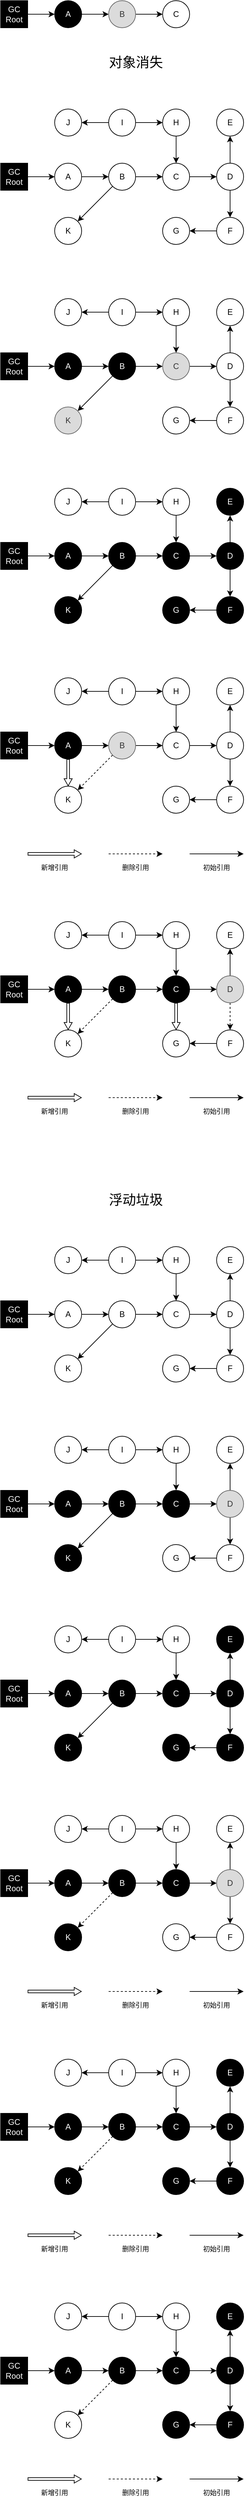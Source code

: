 <mxfile version="15.2.9" type="github">
  <diagram id="qKIUbqqgmsemp7KMwJu-" name="Page-1">
    <mxGraphModel dx="1038" dy="1047" grid="1" gridSize="10" guides="1" tooltips="1" connect="1" arrows="1" fold="1" page="1" pageScale="1" pageWidth="500" pageHeight="500" math="0" shadow="0">
      <root>
        <mxCell id="0" />
        <mxCell id="1" parent="0" />
        <mxCell id="eG-tpsc7ZjEbIQ_qfpCt-5" value="" style="edgeStyle=orthogonalEdgeStyle;rounded=0;orthogonalLoop=1;jettySize=auto;html=1;" parent="1" source="eG-tpsc7ZjEbIQ_qfpCt-1" target="eG-tpsc7ZjEbIQ_qfpCt-2" edge="1">
          <mxGeometry relative="1" as="geometry" />
        </mxCell>
        <mxCell id="eG-tpsc7ZjEbIQ_qfpCt-1" value="&lt;font color=&quot;#ffffff&quot;&gt;GC Root&lt;/font&gt;" style="whiteSpace=wrap;html=1;aspect=fixed;fillColor=#000000;" parent="1" vertex="1">
          <mxGeometry x="40" y="-40" width="40" height="40" as="geometry" />
        </mxCell>
        <mxCell id="eG-tpsc7ZjEbIQ_qfpCt-6" value="" style="edgeStyle=orthogonalEdgeStyle;rounded=0;orthogonalLoop=1;jettySize=auto;html=1;" parent="1" source="eG-tpsc7ZjEbIQ_qfpCt-2" target="eG-tpsc7ZjEbIQ_qfpCt-3" edge="1">
          <mxGeometry relative="1" as="geometry" />
        </mxCell>
        <mxCell id="eG-tpsc7ZjEbIQ_qfpCt-2" value="&lt;font color=&quot;#ffffff&quot;&gt;A&lt;/font&gt;" style="ellipse;whiteSpace=wrap;html=1;aspect=fixed;fillColor=#000000;" parent="1" vertex="1">
          <mxGeometry x="120" y="-40" width="40" height="40" as="geometry" />
        </mxCell>
        <mxCell id="eG-tpsc7ZjEbIQ_qfpCt-7" value="" style="edgeStyle=orthogonalEdgeStyle;rounded=0;orthogonalLoop=1;jettySize=auto;html=1;" parent="1" source="eG-tpsc7ZjEbIQ_qfpCt-3" target="eG-tpsc7ZjEbIQ_qfpCt-4" edge="1">
          <mxGeometry relative="1" as="geometry" />
        </mxCell>
        <mxCell id="eG-tpsc7ZjEbIQ_qfpCt-3" value="B" style="ellipse;whiteSpace=wrap;html=1;aspect=fixed;fillColor=#DBDBDB;strokeColor=#666666;fontColor=#333333;" parent="1" vertex="1">
          <mxGeometry x="200" y="-40" width="40" height="40" as="geometry" />
        </mxCell>
        <mxCell id="eG-tpsc7ZjEbIQ_qfpCt-4" value="C" style="ellipse;whiteSpace=wrap;html=1;aspect=fixed;" parent="1" vertex="1">
          <mxGeometry x="280" y="-40" width="40" height="40" as="geometry" />
        </mxCell>
        <mxCell id="eG-tpsc7ZjEbIQ_qfpCt-20" value="" style="edgeStyle=orthogonalEdgeStyle;rounded=0;orthogonalLoop=1;jettySize=auto;html=1;" parent="1" source="eG-tpsc7ZjEbIQ_qfpCt-8" target="eG-tpsc7ZjEbIQ_qfpCt-9" edge="1">
          <mxGeometry relative="1" as="geometry" />
        </mxCell>
        <mxCell id="eG-tpsc7ZjEbIQ_qfpCt-8" value="&lt;font color=&quot;#ffffff&quot;&gt;GC Root&lt;/font&gt;" style="whiteSpace=wrap;html=1;aspect=fixed;fillColor=#000000;" parent="1" vertex="1">
          <mxGeometry x="40" y="200" width="40" height="40" as="geometry" />
        </mxCell>
        <mxCell id="eG-tpsc7ZjEbIQ_qfpCt-21" value="" style="edgeStyle=orthogonalEdgeStyle;rounded=0;orthogonalLoop=1;jettySize=auto;html=1;fontColor=#000000;" parent="1" source="eG-tpsc7ZjEbIQ_qfpCt-9" target="eG-tpsc7ZjEbIQ_qfpCt-10" edge="1">
          <mxGeometry relative="1" as="geometry" />
        </mxCell>
        <mxCell id="eG-tpsc7ZjEbIQ_qfpCt-9" value="&lt;font&gt;A&lt;/font&gt;" style="ellipse;whiteSpace=wrap;html=1;aspect=fixed;fontColor=#000000;" parent="1" vertex="1">
          <mxGeometry x="120" y="200" width="40" height="40" as="geometry" />
        </mxCell>
        <mxCell id="eG-tpsc7ZjEbIQ_qfpCt-22" value="" style="edgeStyle=orthogonalEdgeStyle;rounded=0;orthogonalLoop=1;jettySize=auto;html=1;fontColor=#000000;" parent="1" source="eG-tpsc7ZjEbIQ_qfpCt-10" target="eG-tpsc7ZjEbIQ_qfpCt-11" edge="1">
          <mxGeometry relative="1" as="geometry" />
        </mxCell>
        <mxCell id="eG-tpsc7ZjEbIQ_qfpCt-27" style="rounded=0;orthogonalLoop=1;jettySize=auto;html=1;entryX=1;entryY=0;entryDx=0;entryDy=0;fontColor=#000000;" parent="1" source="eG-tpsc7ZjEbIQ_qfpCt-10" target="eG-tpsc7ZjEbIQ_qfpCt-16" edge="1">
          <mxGeometry relative="1" as="geometry" />
        </mxCell>
        <mxCell id="eG-tpsc7ZjEbIQ_qfpCt-10" value="&lt;font&gt;B&lt;/font&gt;" style="ellipse;whiteSpace=wrap;html=1;aspect=fixed;fontColor=#000000;" parent="1" vertex="1">
          <mxGeometry x="200" y="200" width="40" height="40" as="geometry" />
        </mxCell>
        <mxCell id="eG-tpsc7ZjEbIQ_qfpCt-23" value="" style="edgeStyle=orthogonalEdgeStyle;rounded=0;orthogonalLoop=1;jettySize=auto;html=1;fontColor=#000000;" parent="1" source="eG-tpsc7ZjEbIQ_qfpCt-11" target="eG-tpsc7ZjEbIQ_qfpCt-12" edge="1">
          <mxGeometry relative="1" as="geometry" />
        </mxCell>
        <mxCell id="eG-tpsc7ZjEbIQ_qfpCt-11" value="&lt;font&gt;C&lt;/font&gt;" style="ellipse;whiteSpace=wrap;html=1;aspect=fixed;fontColor=#000000;" parent="1" vertex="1">
          <mxGeometry x="280" y="200" width="40" height="40" as="geometry" />
        </mxCell>
        <mxCell id="eG-tpsc7ZjEbIQ_qfpCt-24" value="" style="edgeStyle=orthogonalEdgeStyle;rounded=0;orthogonalLoop=1;jettySize=auto;html=1;fontColor=#000000;" parent="1" source="eG-tpsc7ZjEbIQ_qfpCt-12" target="eG-tpsc7ZjEbIQ_qfpCt-13" edge="1">
          <mxGeometry relative="1" as="geometry" />
        </mxCell>
        <mxCell id="eG-tpsc7ZjEbIQ_qfpCt-25" value="" style="edgeStyle=orthogonalEdgeStyle;rounded=0;orthogonalLoop=1;jettySize=auto;html=1;fontColor=#000000;" parent="1" source="eG-tpsc7ZjEbIQ_qfpCt-12" target="eG-tpsc7ZjEbIQ_qfpCt-14" edge="1">
          <mxGeometry relative="1" as="geometry" />
        </mxCell>
        <mxCell id="eG-tpsc7ZjEbIQ_qfpCt-12" value="&lt;font&gt;D&lt;/font&gt;" style="ellipse;whiteSpace=wrap;html=1;aspect=fixed;fontColor=#000000;" parent="1" vertex="1">
          <mxGeometry x="360" y="200" width="40" height="40" as="geometry" />
        </mxCell>
        <mxCell id="eG-tpsc7ZjEbIQ_qfpCt-13" value="&lt;font&gt;E&lt;/font&gt;" style="ellipse;whiteSpace=wrap;html=1;aspect=fixed;fontColor=#000000;" parent="1" vertex="1">
          <mxGeometry x="360" y="120" width="40" height="40" as="geometry" />
        </mxCell>
        <mxCell id="eG-tpsc7ZjEbIQ_qfpCt-26" value="" style="edgeStyle=orthogonalEdgeStyle;rounded=0;orthogonalLoop=1;jettySize=auto;html=1;fontColor=#000000;" parent="1" source="eG-tpsc7ZjEbIQ_qfpCt-14" target="eG-tpsc7ZjEbIQ_qfpCt-15" edge="1">
          <mxGeometry relative="1" as="geometry" />
        </mxCell>
        <mxCell id="eG-tpsc7ZjEbIQ_qfpCt-14" value="&lt;font&gt;F&lt;/font&gt;" style="ellipse;whiteSpace=wrap;html=1;aspect=fixed;fontColor=#000000;" parent="1" vertex="1">
          <mxGeometry x="360" y="280" width="40" height="40" as="geometry" />
        </mxCell>
        <mxCell id="eG-tpsc7ZjEbIQ_qfpCt-15" value="&lt;font&gt;G&lt;/font&gt;" style="ellipse;whiteSpace=wrap;html=1;aspect=fixed;fontColor=#000000;" parent="1" vertex="1">
          <mxGeometry x="280" y="280" width="40" height="40" as="geometry" />
        </mxCell>
        <mxCell id="eG-tpsc7ZjEbIQ_qfpCt-16" value="&lt;font&gt;K&lt;/font&gt;" style="ellipse;whiteSpace=wrap;html=1;aspect=fixed;fontColor=#000000;" parent="1" vertex="1">
          <mxGeometry x="120" y="280" width="40" height="40" as="geometry" />
        </mxCell>
        <mxCell id="eG-tpsc7ZjEbIQ_qfpCt-30" value="" style="edgeStyle=none;rounded=0;orthogonalLoop=1;jettySize=auto;html=1;fontColor=#000000;" parent="1" source="eG-tpsc7ZjEbIQ_qfpCt-17" target="eG-tpsc7ZjEbIQ_qfpCt-11" edge="1">
          <mxGeometry relative="1" as="geometry" />
        </mxCell>
        <mxCell id="eG-tpsc7ZjEbIQ_qfpCt-17" value="H" style="ellipse;whiteSpace=wrap;html=1;aspect=fixed;fontColor=#000000;" parent="1" vertex="1">
          <mxGeometry x="280" y="120" width="40" height="40" as="geometry" />
        </mxCell>
        <mxCell id="eG-tpsc7ZjEbIQ_qfpCt-28" value="" style="edgeStyle=none;rounded=0;orthogonalLoop=1;jettySize=auto;html=1;fontColor=#000000;" parent="1" source="eG-tpsc7ZjEbIQ_qfpCt-18" target="eG-tpsc7ZjEbIQ_qfpCt-19" edge="1">
          <mxGeometry relative="1" as="geometry" />
        </mxCell>
        <mxCell id="eG-tpsc7ZjEbIQ_qfpCt-29" value="" style="edgeStyle=none;rounded=0;orthogonalLoop=1;jettySize=auto;html=1;fontColor=#000000;" parent="1" source="eG-tpsc7ZjEbIQ_qfpCt-18" target="eG-tpsc7ZjEbIQ_qfpCt-17" edge="1">
          <mxGeometry relative="1" as="geometry" />
        </mxCell>
        <mxCell id="eG-tpsc7ZjEbIQ_qfpCt-18" value="I" style="ellipse;whiteSpace=wrap;html=1;aspect=fixed;fontColor=#000000;" parent="1" vertex="1">
          <mxGeometry x="200" y="120" width="40" height="40" as="geometry" />
        </mxCell>
        <mxCell id="eG-tpsc7ZjEbIQ_qfpCt-19" value="J" style="ellipse;whiteSpace=wrap;html=1;aspect=fixed;fontColor=#000000;" parent="1" vertex="1">
          <mxGeometry x="120" y="120" width="40" height="40" as="geometry" />
        </mxCell>
        <mxCell id="eG-tpsc7ZjEbIQ_qfpCt-31" value="" style="edgeStyle=orthogonalEdgeStyle;rounded=0;orthogonalLoop=1;jettySize=auto;html=1;" parent="1" source="eG-tpsc7ZjEbIQ_qfpCt-32" target="eG-tpsc7ZjEbIQ_qfpCt-34" edge="1">
          <mxGeometry relative="1" as="geometry" />
        </mxCell>
        <mxCell id="eG-tpsc7ZjEbIQ_qfpCt-32" value="&lt;font color=&quot;#ffffff&quot;&gt;GC Root&lt;/font&gt;" style="whiteSpace=wrap;html=1;aspect=fixed;fillColor=#000000;" parent="1" vertex="1">
          <mxGeometry x="40" y="480" width="40" height="40" as="geometry" />
        </mxCell>
        <mxCell id="eG-tpsc7ZjEbIQ_qfpCt-33" value="" style="edgeStyle=orthogonalEdgeStyle;orthogonalLoop=1;jettySize=auto;html=1;fontColor=#FFFFFF;fontSize=12;fillColor=#000000;" parent="1" source="eG-tpsc7ZjEbIQ_qfpCt-34" target="eG-tpsc7ZjEbIQ_qfpCt-37" edge="1">
          <mxGeometry relative="1" as="geometry" />
        </mxCell>
        <mxCell id="eG-tpsc7ZjEbIQ_qfpCt-34" value="&lt;font&gt;A&lt;/font&gt;" style="ellipse;whiteSpace=wrap;html=1;aspect=fixed;fontColor=#FFFFFF;fillColor=#000000;" parent="1" vertex="1">
          <mxGeometry x="120" y="480" width="40" height="40" as="geometry" />
        </mxCell>
        <mxCell id="eG-tpsc7ZjEbIQ_qfpCt-35" value="" style="edgeStyle=orthogonalEdgeStyle;rounded=0;orthogonalLoop=1;jettySize=auto;html=1;fontColor=#000000;" parent="1" source="eG-tpsc7ZjEbIQ_qfpCt-37" target="eG-tpsc7ZjEbIQ_qfpCt-39" edge="1">
          <mxGeometry relative="1" as="geometry" />
        </mxCell>
        <mxCell id="eG-tpsc7ZjEbIQ_qfpCt-36" style="rounded=0;orthogonalLoop=1;jettySize=auto;html=1;entryX=1;entryY=0;entryDx=0;entryDy=0;fontColor=#000000;" parent="1" source="eG-tpsc7ZjEbIQ_qfpCt-37" target="eG-tpsc7ZjEbIQ_qfpCt-47" edge="1">
          <mxGeometry relative="1" as="geometry" />
        </mxCell>
        <mxCell id="eG-tpsc7ZjEbIQ_qfpCt-37" value="&lt;font&gt;B&lt;/font&gt;" style="ellipse;whiteSpace=wrap;html=1;aspect=fixed;fontColor=#FFFFFF;fillColor=#000000;" parent="1" vertex="1">
          <mxGeometry x="200" y="480" width="40" height="40" as="geometry" />
        </mxCell>
        <mxCell id="eG-tpsc7ZjEbIQ_qfpCt-38" value="" style="edgeStyle=orthogonalEdgeStyle;rounded=0;orthogonalLoop=1;jettySize=auto;html=1;fontColor=#000000;" parent="1" source="eG-tpsc7ZjEbIQ_qfpCt-39" target="eG-tpsc7ZjEbIQ_qfpCt-42" edge="1">
          <mxGeometry relative="1" as="geometry" />
        </mxCell>
        <mxCell id="eG-tpsc7ZjEbIQ_qfpCt-39" value="&lt;font&gt;C&lt;/font&gt;" style="ellipse;whiteSpace=wrap;html=1;aspect=fixed;fontColor=#333333;strokeColor=#666666;fillColor=#DBDBDB;" parent="1" vertex="1">
          <mxGeometry x="280" y="480" width="40" height="40" as="geometry" />
        </mxCell>
        <mxCell id="eG-tpsc7ZjEbIQ_qfpCt-40" value="" style="edgeStyle=orthogonalEdgeStyle;rounded=0;orthogonalLoop=1;jettySize=auto;html=1;fontColor=#000000;" parent="1" source="eG-tpsc7ZjEbIQ_qfpCt-42" target="eG-tpsc7ZjEbIQ_qfpCt-43" edge="1">
          <mxGeometry relative="1" as="geometry" />
        </mxCell>
        <mxCell id="eG-tpsc7ZjEbIQ_qfpCt-41" value="" style="edgeStyle=orthogonalEdgeStyle;rounded=0;orthogonalLoop=1;jettySize=auto;html=1;fontColor=#000000;" parent="1" source="eG-tpsc7ZjEbIQ_qfpCt-42" target="eG-tpsc7ZjEbIQ_qfpCt-45" edge="1">
          <mxGeometry relative="1" as="geometry" />
        </mxCell>
        <mxCell id="eG-tpsc7ZjEbIQ_qfpCt-42" value="&lt;font&gt;D&lt;/font&gt;" style="ellipse;whiteSpace=wrap;html=1;aspect=fixed;fontColor=#000000;" parent="1" vertex="1">
          <mxGeometry x="360" y="480" width="40" height="40" as="geometry" />
        </mxCell>
        <mxCell id="eG-tpsc7ZjEbIQ_qfpCt-43" value="&lt;font&gt;E&lt;/font&gt;" style="ellipse;whiteSpace=wrap;html=1;aspect=fixed;fontColor=#000000;" parent="1" vertex="1">
          <mxGeometry x="360" y="400" width="40" height="40" as="geometry" />
        </mxCell>
        <mxCell id="eG-tpsc7ZjEbIQ_qfpCt-44" value="" style="edgeStyle=orthogonalEdgeStyle;rounded=0;orthogonalLoop=1;jettySize=auto;html=1;fontColor=#000000;" parent="1" source="eG-tpsc7ZjEbIQ_qfpCt-45" target="eG-tpsc7ZjEbIQ_qfpCt-46" edge="1">
          <mxGeometry relative="1" as="geometry" />
        </mxCell>
        <mxCell id="eG-tpsc7ZjEbIQ_qfpCt-45" value="&lt;font&gt;F&lt;/font&gt;" style="ellipse;whiteSpace=wrap;html=1;aspect=fixed;fontColor=#000000;" parent="1" vertex="1">
          <mxGeometry x="360" y="560" width="40" height="40" as="geometry" />
        </mxCell>
        <mxCell id="eG-tpsc7ZjEbIQ_qfpCt-46" value="&lt;font&gt;G&lt;/font&gt;" style="ellipse;whiteSpace=wrap;html=1;aspect=fixed;fontColor=#000000;" parent="1" vertex="1">
          <mxGeometry x="280" y="560" width="40" height="40" as="geometry" />
        </mxCell>
        <mxCell id="eG-tpsc7ZjEbIQ_qfpCt-47" value="&lt;font&gt;K&lt;/font&gt;" style="ellipse;whiteSpace=wrap;html=1;aspect=fixed;fontColor=#333333;strokeColor=#666666;fillColor=#DBDBDB;" parent="1" vertex="1">
          <mxGeometry x="120" y="560" width="40" height="40" as="geometry" />
        </mxCell>
        <mxCell id="eG-tpsc7ZjEbIQ_qfpCt-48" value="" style="edgeStyle=none;rounded=0;orthogonalLoop=1;jettySize=auto;html=1;fontColor=#000000;" parent="1" source="eG-tpsc7ZjEbIQ_qfpCt-49" target="eG-tpsc7ZjEbIQ_qfpCt-39" edge="1">
          <mxGeometry relative="1" as="geometry" />
        </mxCell>
        <mxCell id="eG-tpsc7ZjEbIQ_qfpCt-49" value="H" style="ellipse;whiteSpace=wrap;html=1;aspect=fixed;fontColor=#000000;" parent="1" vertex="1">
          <mxGeometry x="280" y="400" width="40" height="40" as="geometry" />
        </mxCell>
        <mxCell id="eG-tpsc7ZjEbIQ_qfpCt-50" value="" style="edgeStyle=none;rounded=0;orthogonalLoop=1;jettySize=auto;html=1;fontColor=#000000;" parent="1" source="eG-tpsc7ZjEbIQ_qfpCt-52" target="eG-tpsc7ZjEbIQ_qfpCt-53" edge="1">
          <mxGeometry relative="1" as="geometry" />
        </mxCell>
        <mxCell id="eG-tpsc7ZjEbIQ_qfpCt-51" value="" style="edgeStyle=none;rounded=0;orthogonalLoop=1;jettySize=auto;html=1;fontColor=#000000;" parent="1" source="eG-tpsc7ZjEbIQ_qfpCt-52" target="eG-tpsc7ZjEbIQ_qfpCt-49" edge="1">
          <mxGeometry relative="1" as="geometry" />
        </mxCell>
        <mxCell id="eG-tpsc7ZjEbIQ_qfpCt-52" value="I" style="ellipse;whiteSpace=wrap;html=1;aspect=fixed;fontColor=#000000;" parent="1" vertex="1">
          <mxGeometry x="200" y="400" width="40" height="40" as="geometry" />
        </mxCell>
        <mxCell id="eG-tpsc7ZjEbIQ_qfpCt-53" value="J" style="ellipse;whiteSpace=wrap;html=1;aspect=fixed;fontColor=#000000;" parent="1" vertex="1">
          <mxGeometry x="120" y="400" width="40" height="40" as="geometry" />
        </mxCell>
        <mxCell id="eG-tpsc7ZjEbIQ_qfpCt-54" value="" style="edgeStyle=orthogonalEdgeStyle;rounded=0;orthogonalLoop=1;jettySize=auto;html=1;" parent="1" source="eG-tpsc7ZjEbIQ_qfpCt-55" target="eG-tpsc7ZjEbIQ_qfpCt-57" edge="1">
          <mxGeometry relative="1" as="geometry" />
        </mxCell>
        <mxCell id="eG-tpsc7ZjEbIQ_qfpCt-55" value="&lt;font color=&quot;#ffffff&quot;&gt;GC Root&lt;/font&gt;" style="whiteSpace=wrap;html=1;aspect=fixed;fillColor=#000000;" parent="1" vertex="1">
          <mxGeometry x="40" y="760" width="40" height="40" as="geometry" />
        </mxCell>
        <mxCell id="eG-tpsc7ZjEbIQ_qfpCt-56" value="" style="edgeStyle=orthogonalEdgeStyle;orthogonalLoop=1;jettySize=auto;html=1;fontColor=#FFFFFF;fontSize=12;fillColor=#000000;" parent="1" source="eG-tpsc7ZjEbIQ_qfpCt-57" target="eG-tpsc7ZjEbIQ_qfpCt-60" edge="1">
          <mxGeometry relative="1" as="geometry" />
        </mxCell>
        <mxCell id="eG-tpsc7ZjEbIQ_qfpCt-57" value="&lt;font&gt;A&lt;/font&gt;" style="ellipse;whiteSpace=wrap;html=1;aspect=fixed;fontColor=#FFFFFF;fillColor=#000000;" parent="1" vertex="1">
          <mxGeometry x="120" y="760" width="40" height="40" as="geometry" />
        </mxCell>
        <mxCell id="eG-tpsc7ZjEbIQ_qfpCt-58" value="" style="edgeStyle=orthogonalEdgeStyle;rounded=0;orthogonalLoop=1;jettySize=auto;html=1;fontColor=#000000;" parent="1" source="eG-tpsc7ZjEbIQ_qfpCt-60" target="eG-tpsc7ZjEbIQ_qfpCt-62" edge="1">
          <mxGeometry relative="1" as="geometry" />
        </mxCell>
        <mxCell id="eG-tpsc7ZjEbIQ_qfpCt-59" style="rounded=0;orthogonalLoop=1;jettySize=auto;html=1;entryX=1;entryY=0;entryDx=0;entryDy=0;fontColor=#000000;" parent="1" source="eG-tpsc7ZjEbIQ_qfpCt-60" target="eG-tpsc7ZjEbIQ_qfpCt-70" edge="1">
          <mxGeometry relative="1" as="geometry" />
        </mxCell>
        <mxCell id="eG-tpsc7ZjEbIQ_qfpCt-60" value="&lt;font&gt;B&lt;/font&gt;" style="ellipse;whiteSpace=wrap;html=1;aspect=fixed;fontColor=#FFFFFF;fillColor=#000000;" parent="1" vertex="1">
          <mxGeometry x="200" y="760" width="40" height="40" as="geometry" />
        </mxCell>
        <mxCell id="eG-tpsc7ZjEbIQ_qfpCt-61" value="" style="edgeStyle=orthogonalEdgeStyle;orthogonalLoop=1;jettySize=auto;html=1;fontColor=#FFFFFF;fontSize=12;fillColor=#000000;" parent="1" source="eG-tpsc7ZjEbIQ_qfpCt-62" target="eG-tpsc7ZjEbIQ_qfpCt-65" edge="1">
          <mxGeometry relative="1" as="geometry" />
        </mxCell>
        <mxCell id="eG-tpsc7ZjEbIQ_qfpCt-62" value="&lt;font&gt;C&lt;/font&gt;" style="ellipse;whiteSpace=wrap;html=1;aspect=fixed;fontColor=#FFFFFF;strokeColor=#000000;fillColor=#000000;" parent="1" vertex="1">
          <mxGeometry x="280" y="760" width="40" height="40" as="geometry" />
        </mxCell>
        <mxCell id="eG-tpsc7ZjEbIQ_qfpCt-63" value="" style="edgeStyle=orthogonalEdgeStyle;orthogonalLoop=1;jettySize=auto;html=1;fontColor=#FFFFFF;fontSize=12;fillColor=#000000;" parent="1" source="eG-tpsc7ZjEbIQ_qfpCt-65" target="eG-tpsc7ZjEbIQ_qfpCt-66" edge="1">
          <mxGeometry relative="1" as="geometry" />
        </mxCell>
        <mxCell id="eG-tpsc7ZjEbIQ_qfpCt-64" value="" style="edgeStyle=orthogonalEdgeStyle;orthogonalLoop=1;jettySize=auto;html=1;fontColor=#FFFFFF;fontSize=12;fillColor=#000000;" parent="1" source="eG-tpsc7ZjEbIQ_qfpCt-65" target="eG-tpsc7ZjEbIQ_qfpCt-68" edge="1">
          <mxGeometry relative="1" as="geometry" />
        </mxCell>
        <mxCell id="eG-tpsc7ZjEbIQ_qfpCt-65" value="&lt;font&gt;D&lt;/font&gt;" style="ellipse;whiteSpace=wrap;html=1;aspect=fixed;fontColor=#FFFFFF;fillColor=#000000;" parent="1" vertex="1">
          <mxGeometry x="360" y="760" width="40" height="40" as="geometry" />
        </mxCell>
        <mxCell id="eG-tpsc7ZjEbIQ_qfpCt-66" value="&lt;font&gt;E&lt;/font&gt;" style="ellipse;whiteSpace=wrap;html=1;aspect=fixed;fontColor=#FFFFFF;fillColor=#000000;" parent="1" vertex="1">
          <mxGeometry x="360" y="680" width="40" height="40" as="geometry" />
        </mxCell>
        <mxCell id="eG-tpsc7ZjEbIQ_qfpCt-67" value="" style="edgeStyle=orthogonalEdgeStyle;orthogonalLoop=1;jettySize=auto;html=1;fontColor=#FFFFFF;fontSize=12;fillColor=#000000;" parent="1" source="eG-tpsc7ZjEbIQ_qfpCt-68" target="eG-tpsc7ZjEbIQ_qfpCt-69" edge="1">
          <mxGeometry relative="1" as="geometry" />
        </mxCell>
        <mxCell id="eG-tpsc7ZjEbIQ_qfpCt-68" value="&lt;font&gt;F&lt;/font&gt;" style="ellipse;whiteSpace=wrap;html=1;aspect=fixed;fontColor=#FFFFFF;fillColor=#000000;" parent="1" vertex="1">
          <mxGeometry x="360" y="840" width="40" height="40" as="geometry" />
        </mxCell>
        <mxCell id="eG-tpsc7ZjEbIQ_qfpCt-69" value="&lt;font&gt;G&lt;/font&gt;" style="ellipse;whiteSpace=wrap;html=1;aspect=fixed;fontColor=#FFFFFF;fillColor=#000000;" parent="1" vertex="1">
          <mxGeometry x="280" y="840" width="40" height="40" as="geometry" />
        </mxCell>
        <mxCell id="eG-tpsc7ZjEbIQ_qfpCt-70" value="&lt;font&gt;K&lt;/font&gt;" style="ellipse;whiteSpace=wrap;html=1;aspect=fixed;fontColor=#FFFFFF;strokeColor=#000000;fillColor=#000000;" parent="1" vertex="1">
          <mxGeometry x="120" y="840" width="40" height="40" as="geometry" />
        </mxCell>
        <mxCell id="eG-tpsc7ZjEbIQ_qfpCt-71" value="" style="edgeStyle=none;rounded=0;orthogonalLoop=1;jettySize=auto;html=1;fontColor=#000000;" parent="1" source="eG-tpsc7ZjEbIQ_qfpCt-72" target="eG-tpsc7ZjEbIQ_qfpCt-62" edge="1">
          <mxGeometry relative="1" as="geometry" />
        </mxCell>
        <mxCell id="eG-tpsc7ZjEbIQ_qfpCt-72" value="H" style="ellipse;whiteSpace=wrap;html=1;aspect=fixed;fontColor=#000000;" parent="1" vertex="1">
          <mxGeometry x="280" y="680" width="40" height="40" as="geometry" />
        </mxCell>
        <mxCell id="eG-tpsc7ZjEbIQ_qfpCt-73" value="" style="edgeStyle=none;rounded=0;orthogonalLoop=1;jettySize=auto;html=1;fontColor=#000000;" parent="1" source="eG-tpsc7ZjEbIQ_qfpCt-75" target="eG-tpsc7ZjEbIQ_qfpCt-76" edge="1">
          <mxGeometry relative="1" as="geometry" />
        </mxCell>
        <mxCell id="eG-tpsc7ZjEbIQ_qfpCt-74" value="" style="edgeStyle=none;rounded=0;orthogonalLoop=1;jettySize=auto;html=1;fontColor=#000000;" parent="1" source="eG-tpsc7ZjEbIQ_qfpCt-75" target="eG-tpsc7ZjEbIQ_qfpCt-72" edge="1">
          <mxGeometry relative="1" as="geometry" />
        </mxCell>
        <mxCell id="eG-tpsc7ZjEbIQ_qfpCt-75" value="I" style="ellipse;whiteSpace=wrap;html=1;aspect=fixed;fontColor=#000000;" parent="1" vertex="1">
          <mxGeometry x="200" y="680" width="40" height="40" as="geometry" />
        </mxCell>
        <mxCell id="eG-tpsc7ZjEbIQ_qfpCt-76" value="J" style="ellipse;whiteSpace=wrap;html=1;aspect=fixed;fontColor=#000000;" parent="1" vertex="1">
          <mxGeometry x="120" y="680" width="40" height="40" as="geometry" />
        </mxCell>
        <mxCell id="eG-tpsc7ZjEbIQ_qfpCt-77" value="" style="edgeStyle=orthogonalEdgeStyle;rounded=0;orthogonalLoop=1;jettySize=auto;html=1;" parent="1" source="eG-tpsc7ZjEbIQ_qfpCt-78" target="eG-tpsc7ZjEbIQ_qfpCt-80" edge="1">
          <mxGeometry relative="1" as="geometry" />
        </mxCell>
        <mxCell id="eG-tpsc7ZjEbIQ_qfpCt-78" value="&lt;font color=&quot;#ffffff&quot;&gt;GC Root&lt;/font&gt;" style="whiteSpace=wrap;html=1;aspect=fixed;fillColor=#000000;" parent="1" vertex="1">
          <mxGeometry x="40" y="1040" width="40" height="40" as="geometry" />
        </mxCell>
        <mxCell id="eG-tpsc7ZjEbIQ_qfpCt-79" value="" style="edgeStyle=orthogonalEdgeStyle;orthogonalLoop=1;jettySize=auto;html=1;fontColor=#FFFFFF;fontSize=12;fillColor=#000000;" parent="1" source="eG-tpsc7ZjEbIQ_qfpCt-80" target="eG-tpsc7ZjEbIQ_qfpCt-83" edge="1">
          <mxGeometry relative="1" as="geometry" />
        </mxCell>
        <mxCell id="eG-tpsc7ZjEbIQ_qfpCt-100" value="" style="edgeStyle=none;rounded=0;orthogonalLoop=1;jettySize=auto;html=1;fontColor=#FFFFFF;shape=flexArrow;width=4;endSize=3.187;endWidth=7;" parent="1" source="eG-tpsc7ZjEbIQ_qfpCt-80" target="eG-tpsc7ZjEbIQ_qfpCt-93" edge="1">
          <mxGeometry relative="1" as="geometry" />
        </mxCell>
        <mxCell id="eG-tpsc7ZjEbIQ_qfpCt-80" value="&lt;font&gt;A&lt;/font&gt;" style="ellipse;whiteSpace=wrap;html=1;aspect=fixed;fontColor=#FFFFFF;fillColor=#000000;" parent="1" vertex="1">
          <mxGeometry x="120" y="1040" width="40" height="40" as="geometry" />
        </mxCell>
        <mxCell id="eG-tpsc7ZjEbIQ_qfpCt-81" value="" style="edgeStyle=orthogonalEdgeStyle;rounded=0;orthogonalLoop=1;jettySize=auto;html=1;fontColor=#000000;" parent="1" source="eG-tpsc7ZjEbIQ_qfpCt-83" target="eG-tpsc7ZjEbIQ_qfpCt-85" edge="1">
          <mxGeometry relative="1" as="geometry" />
        </mxCell>
        <mxCell id="eG-tpsc7ZjEbIQ_qfpCt-82" style="rounded=0;orthogonalLoop=1;jettySize=auto;html=1;entryX=1;entryY=0;entryDx=0;entryDy=0;fontColor=#000000;dashed=1;" parent="1" source="eG-tpsc7ZjEbIQ_qfpCt-83" target="eG-tpsc7ZjEbIQ_qfpCt-93" edge="1">
          <mxGeometry relative="1" as="geometry" />
        </mxCell>
        <mxCell id="eG-tpsc7ZjEbIQ_qfpCt-83" value="&lt;font&gt;B&lt;/font&gt;" style="ellipse;whiteSpace=wrap;html=1;aspect=fixed;fontColor=#333333;fillColor=#DBDBDB;strokeColor=#666666;" parent="1" vertex="1">
          <mxGeometry x="200" y="1040" width="40" height="40" as="geometry" />
        </mxCell>
        <mxCell id="eG-tpsc7ZjEbIQ_qfpCt-84" value="" style="edgeStyle=orthogonalEdgeStyle;orthogonalLoop=1;jettySize=auto;html=1;fontColor=#000000;fontSize=12;fillColor=#ffffff;" parent="1" source="eG-tpsc7ZjEbIQ_qfpCt-85" target="eG-tpsc7ZjEbIQ_qfpCt-88" edge="1">
          <mxGeometry relative="1" as="geometry" />
        </mxCell>
        <mxCell id="eG-tpsc7ZjEbIQ_qfpCt-85" value="&lt;font&gt;C&lt;/font&gt;" style="ellipse;whiteSpace=wrap;html=1;aspect=fixed;fontColor=#000000;strokeColor=#000000;fillColor=#ffffff;" parent="1" vertex="1">
          <mxGeometry x="280" y="1040" width="40" height="40" as="geometry" />
        </mxCell>
        <mxCell id="eG-tpsc7ZjEbIQ_qfpCt-86" value="" style="edgeStyle=orthogonalEdgeStyle;orthogonalLoop=1;jettySize=auto;html=1;fontColor=#000000;fontSize=12;fillColor=#ffffff;" parent="1" source="eG-tpsc7ZjEbIQ_qfpCt-88" target="eG-tpsc7ZjEbIQ_qfpCt-89" edge="1">
          <mxGeometry relative="1" as="geometry" />
        </mxCell>
        <mxCell id="eG-tpsc7ZjEbIQ_qfpCt-87" value="" style="edgeStyle=orthogonalEdgeStyle;orthogonalLoop=1;jettySize=auto;html=1;fontColor=#000000;fontSize=12;fillColor=#ffffff;" parent="1" source="eG-tpsc7ZjEbIQ_qfpCt-88" target="eG-tpsc7ZjEbIQ_qfpCt-91" edge="1">
          <mxGeometry relative="1" as="geometry" />
        </mxCell>
        <mxCell id="eG-tpsc7ZjEbIQ_qfpCt-88" value="&lt;font&gt;D&lt;/font&gt;" style="ellipse;whiteSpace=wrap;html=1;aspect=fixed;fontColor=#000000;fillColor=#ffffff;" parent="1" vertex="1">
          <mxGeometry x="360" y="1040" width="40" height="40" as="geometry" />
        </mxCell>
        <mxCell id="eG-tpsc7ZjEbIQ_qfpCt-89" value="&lt;font&gt;E&lt;/font&gt;" style="ellipse;whiteSpace=wrap;html=1;aspect=fixed;fontColor=#000000;fillColor=#ffffff;" parent="1" vertex="1">
          <mxGeometry x="360" y="960" width="40" height="40" as="geometry" />
        </mxCell>
        <mxCell id="eG-tpsc7ZjEbIQ_qfpCt-90" value="" style="edgeStyle=orthogonalEdgeStyle;orthogonalLoop=1;jettySize=auto;html=1;fontColor=#000000;fontSize=12;fillColor=#ffffff;" parent="1" source="eG-tpsc7ZjEbIQ_qfpCt-91" target="eG-tpsc7ZjEbIQ_qfpCt-92" edge="1">
          <mxGeometry relative="1" as="geometry" />
        </mxCell>
        <mxCell id="eG-tpsc7ZjEbIQ_qfpCt-91" value="&lt;font&gt;F&lt;/font&gt;" style="ellipse;whiteSpace=wrap;html=1;aspect=fixed;fontColor=#000000;fillColor=#ffffff;" parent="1" vertex="1">
          <mxGeometry x="360" y="1120" width="40" height="40" as="geometry" />
        </mxCell>
        <mxCell id="eG-tpsc7ZjEbIQ_qfpCt-92" value="&lt;font&gt;G&lt;/font&gt;" style="ellipse;whiteSpace=wrap;html=1;aspect=fixed;fontColor=#000000;fillColor=#ffffff;" parent="1" vertex="1">
          <mxGeometry x="280" y="1120" width="40" height="40" as="geometry" />
        </mxCell>
        <mxCell id="eG-tpsc7ZjEbIQ_qfpCt-93" value="&lt;font&gt;K&lt;/font&gt;" style="ellipse;whiteSpace=wrap;html=1;aspect=fixed;fontColor=#000000;strokeColor=#000000;fillColor=#ffffff;" parent="1" vertex="1">
          <mxGeometry x="120" y="1120" width="40" height="40" as="geometry" />
        </mxCell>
        <mxCell id="eG-tpsc7ZjEbIQ_qfpCt-94" value="" style="edgeStyle=none;orthogonalLoop=1;jettySize=auto;html=1;fontColor=#000000;fontSize=12;fillColor=#ffffff;" parent="1" source="eG-tpsc7ZjEbIQ_qfpCt-95" target="eG-tpsc7ZjEbIQ_qfpCt-85" edge="1">
          <mxGeometry relative="1" as="geometry" />
        </mxCell>
        <mxCell id="eG-tpsc7ZjEbIQ_qfpCt-95" value="H" style="ellipse;whiteSpace=wrap;html=1;aspect=fixed;fontColor=#000000;" parent="1" vertex="1">
          <mxGeometry x="280" y="960" width="40" height="40" as="geometry" />
        </mxCell>
        <mxCell id="eG-tpsc7ZjEbIQ_qfpCt-96" value="" style="edgeStyle=none;rounded=0;orthogonalLoop=1;jettySize=auto;html=1;fontColor=#000000;" parent="1" source="eG-tpsc7ZjEbIQ_qfpCt-98" target="eG-tpsc7ZjEbIQ_qfpCt-99" edge="1">
          <mxGeometry relative="1" as="geometry" />
        </mxCell>
        <mxCell id="eG-tpsc7ZjEbIQ_qfpCt-97" value="" style="edgeStyle=none;rounded=0;orthogonalLoop=1;jettySize=auto;html=1;fontColor=#000000;" parent="1" source="eG-tpsc7ZjEbIQ_qfpCt-98" target="eG-tpsc7ZjEbIQ_qfpCt-95" edge="1">
          <mxGeometry relative="1" as="geometry" />
        </mxCell>
        <mxCell id="eG-tpsc7ZjEbIQ_qfpCt-98" value="I" style="ellipse;whiteSpace=wrap;html=1;aspect=fixed;fontColor=#000000;" parent="1" vertex="1">
          <mxGeometry x="200" y="960" width="40" height="40" as="geometry" />
        </mxCell>
        <mxCell id="eG-tpsc7ZjEbIQ_qfpCt-99" value="J" style="ellipse;whiteSpace=wrap;html=1;aspect=fixed;fontColor=#000000;" parent="1" vertex="1">
          <mxGeometry x="120" y="960" width="40" height="40" as="geometry" />
        </mxCell>
        <mxCell id="eG-tpsc7ZjEbIQ_qfpCt-108" value="" style="group" parent="1" vertex="1" connectable="0">
          <mxGeometry x="80" y="1220" width="80" height="30" as="geometry" />
        </mxCell>
        <mxCell id="eG-tpsc7ZjEbIQ_qfpCt-103" value="" style="edgeStyle=none;rounded=0;orthogonalLoop=1;jettySize=auto;html=1;fontColor=#FFFFFF;shape=flexArrow;width=4;endSize=3.187;endWidth=7;" parent="eG-tpsc7ZjEbIQ_qfpCt-108" edge="1">
          <mxGeometry relative="1" as="geometry">
            <mxPoint as="sourcePoint" />
            <mxPoint x="80" as="targetPoint" />
          </mxGeometry>
        </mxCell>
        <mxCell id="eG-tpsc7ZjEbIQ_qfpCt-106" value="&lt;font color=&quot;#000000&quot; style=&quot;font-size: 10px&quot;&gt;新增引用&lt;/font&gt;" style="text;html=1;strokeColor=none;fillColor=none;align=center;verticalAlign=middle;whiteSpace=wrap;rounded=0;fontColor=#FFFFFF;" parent="eG-tpsc7ZjEbIQ_qfpCt-108" vertex="1">
          <mxGeometry x="10" y="10" width="60" height="20" as="geometry" />
        </mxCell>
        <mxCell id="eG-tpsc7ZjEbIQ_qfpCt-114" value="" style="group" parent="1" vertex="1" connectable="0">
          <mxGeometry x="200" y="1220" width="80" height="30" as="geometry" />
        </mxCell>
        <mxCell id="eG-tpsc7ZjEbIQ_qfpCt-104" style="rounded=0;orthogonalLoop=1;jettySize=auto;html=1;fontColor=#000000;dashed=1;" parent="eG-tpsc7ZjEbIQ_qfpCt-114" edge="1">
          <mxGeometry relative="1" as="geometry">
            <mxPoint as="sourcePoint" />
            <mxPoint x="80" as="targetPoint" />
          </mxGeometry>
        </mxCell>
        <mxCell id="eG-tpsc7ZjEbIQ_qfpCt-109" value="&lt;font color=&quot;#000000&quot; style=&quot;font-size: 10px&quot;&gt;删除引用&lt;/font&gt;" style="text;html=1;strokeColor=none;fillColor=none;align=center;verticalAlign=middle;whiteSpace=wrap;rounded=0;fontColor=#FFFFFF;" parent="eG-tpsc7ZjEbIQ_qfpCt-114" vertex="1">
          <mxGeometry x="10" y="10" width="60" height="20" as="geometry" />
        </mxCell>
        <mxCell id="eG-tpsc7ZjEbIQ_qfpCt-115" value="" style="group" parent="1" vertex="1" connectable="0">
          <mxGeometry x="320" y="1220" width="80" height="30" as="geometry" />
        </mxCell>
        <mxCell id="eG-tpsc7ZjEbIQ_qfpCt-105" value="" style="edgeStyle=orthogonalEdgeStyle;orthogonalLoop=1;jettySize=auto;html=1;fontColor=#FFFFFF;fontSize=12;fillColor=#000000;" parent="eG-tpsc7ZjEbIQ_qfpCt-115" edge="1">
          <mxGeometry relative="1" as="geometry">
            <mxPoint as="sourcePoint" />
            <mxPoint x="80" as="targetPoint" />
          </mxGeometry>
        </mxCell>
        <mxCell id="eG-tpsc7ZjEbIQ_qfpCt-110" value="&lt;font color=&quot;#000000&quot; style=&quot;font-size: 10px&quot;&gt;初始引用&lt;/font&gt;" style="text;html=1;strokeColor=none;fillColor=none;align=center;verticalAlign=middle;whiteSpace=wrap;rounded=0;fontColor=#FFFFFF;" parent="eG-tpsc7ZjEbIQ_qfpCt-115" vertex="1">
          <mxGeometry x="10" y="10" width="60" height="20" as="geometry" />
        </mxCell>
        <mxCell id="eG-tpsc7ZjEbIQ_qfpCt-116" value="" style="edgeStyle=orthogonalEdgeStyle;rounded=0;orthogonalLoop=1;jettySize=auto;html=1;" parent="1" source="eG-tpsc7ZjEbIQ_qfpCt-117" target="eG-tpsc7ZjEbIQ_qfpCt-120" edge="1">
          <mxGeometry relative="1" as="geometry" />
        </mxCell>
        <mxCell id="eG-tpsc7ZjEbIQ_qfpCt-117" value="&lt;font color=&quot;#ffffff&quot;&gt;GC Root&lt;/font&gt;" style="whiteSpace=wrap;html=1;aspect=fixed;fillColor=#000000;" parent="1" vertex="1">
          <mxGeometry x="40" y="1400" width="40" height="40" as="geometry" />
        </mxCell>
        <mxCell id="eG-tpsc7ZjEbIQ_qfpCt-118" value="" style="edgeStyle=orthogonalEdgeStyle;orthogonalLoop=1;jettySize=auto;html=1;fontColor=#FFFFFF;fontSize=12;fillColor=#000000;" parent="1" source="eG-tpsc7ZjEbIQ_qfpCt-120" target="eG-tpsc7ZjEbIQ_qfpCt-123" edge="1">
          <mxGeometry relative="1" as="geometry" />
        </mxCell>
        <mxCell id="eG-tpsc7ZjEbIQ_qfpCt-119" value="" style="edgeStyle=none;rounded=0;orthogonalLoop=1;jettySize=auto;html=1;fontColor=#FFFFFF;shape=flexArrow;width=4;endSize=3.187;endWidth=7;" parent="1" source="eG-tpsc7ZjEbIQ_qfpCt-120" target="eG-tpsc7ZjEbIQ_qfpCt-133" edge="1">
          <mxGeometry relative="1" as="geometry" />
        </mxCell>
        <mxCell id="eG-tpsc7ZjEbIQ_qfpCt-120" value="&lt;font&gt;A&lt;/font&gt;" style="ellipse;whiteSpace=wrap;html=1;aspect=fixed;fontColor=#FFFFFF;fillColor=#000000;" parent="1" vertex="1">
          <mxGeometry x="120" y="1400" width="40" height="40" as="geometry" />
        </mxCell>
        <mxCell id="eG-tpsc7ZjEbIQ_qfpCt-121" value="" style="edgeStyle=orthogonalEdgeStyle;orthogonalLoop=1;jettySize=auto;html=1;fontColor=#FFFFFF;fontSize=12;fillColor=#000000;" parent="1" source="eG-tpsc7ZjEbIQ_qfpCt-123" target="eG-tpsc7ZjEbIQ_qfpCt-125" edge="1">
          <mxGeometry relative="1" as="geometry" />
        </mxCell>
        <mxCell id="eG-tpsc7ZjEbIQ_qfpCt-122" style="rounded=0;orthogonalLoop=1;jettySize=auto;html=1;entryX=1;entryY=0;entryDx=0;entryDy=0;fontColor=#000000;dashed=1;" parent="1" source="eG-tpsc7ZjEbIQ_qfpCt-123" target="eG-tpsc7ZjEbIQ_qfpCt-133" edge="1">
          <mxGeometry relative="1" as="geometry" />
        </mxCell>
        <mxCell id="eG-tpsc7ZjEbIQ_qfpCt-123" value="&lt;font&gt;B&lt;/font&gt;" style="ellipse;whiteSpace=wrap;html=1;aspect=fixed;fontColor=#FFFFFF;fillColor=#000000;strokeColor=#000000;" parent="1" vertex="1">
          <mxGeometry x="200" y="1400" width="40" height="40" as="geometry" />
        </mxCell>
        <mxCell id="eG-tpsc7ZjEbIQ_qfpCt-124" value="" style="edgeStyle=orthogonalEdgeStyle;orthogonalLoop=1;jettySize=auto;html=1;fontColor=#000000;fontSize=12;fillColor=#ffffff;" parent="1" source="eG-tpsc7ZjEbIQ_qfpCt-125" target="eG-tpsc7ZjEbIQ_qfpCt-128" edge="1">
          <mxGeometry relative="1" as="geometry" />
        </mxCell>
        <mxCell id="eG-tpsc7ZjEbIQ_qfpCt-125" value="&lt;font&gt;C&lt;/font&gt;" style="ellipse;whiteSpace=wrap;html=1;aspect=fixed;fontColor=#FFFFFF;strokeColor=#000000;fillColor=#000000;" parent="1" vertex="1">
          <mxGeometry x="280" y="1400" width="40" height="40" as="geometry" />
        </mxCell>
        <mxCell id="eG-tpsc7ZjEbIQ_qfpCt-126" value="" style="edgeStyle=orthogonalEdgeStyle;orthogonalLoop=1;jettySize=auto;html=1;fontColor=#000000;fontSize=12;fillColor=#ffffff;" parent="1" source="eG-tpsc7ZjEbIQ_qfpCt-128" target="eG-tpsc7ZjEbIQ_qfpCt-129" edge="1">
          <mxGeometry relative="1" as="geometry" />
        </mxCell>
        <mxCell id="eG-tpsc7ZjEbIQ_qfpCt-127" value="" style="edgeStyle=orthogonalEdgeStyle;orthogonalLoop=1;jettySize=auto;html=1;fontColor=#000000;fontSize=12;fillColor=#ffffff;dashed=1;" parent="1" source="eG-tpsc7ZjEbIQ_qfpCt-128" target="eG-tpsc7ZjEbIQ_qfpCt-131" edge="1">
          <mxGeometry relative="1" as="geometry" />
        </mxCell>
        <mxCell id="eG-tpsc7ZjEbIQ_qfpCt-128" value="&lt;font&gt;D&lt;/font&gt;" style="ellipse;whiteSpace=wrap;html=1;aspect=fixed;fontColor=#333333;fillColor=#DBDBDB;strokeColor=#666666;" parent="1" vertex="1">
          <mxGeometry x="360" y="1400" width="40" height="40" as="geometry" />
        </mxCell>
        <mxCell id="eG-tpsc7ZjEbIQ_qfpCt-129" value="&lt;font&gt;E&lt;/font&gt;" style="ellipse;whiteSpace=wrap;html=1;aspect=fixed;fontColor=#000000;fillColor=#ffffff;" parent="1" vertex="1">
          <mxGeometry x="360" y="1320" width="40" height="40" as="geometry" />
        </mxCell>
        <mxCell id="eG-tpsc7ZjEbIQ_qfpCt-130" value="" style="edgeStyle=orthogonalEdgeStyle;orthogonalLoop=1;jettySize=auto;html=1;fontColor=#000000;fontSize=12;fillColor=#ffffff;" parent="1" source="eG-tpsc7ZjEbIQ_qfpCt-131" target="eG-tpsc7ZjEbIQ_qfpCt-132" edge="1">
          <mxGeometry relative="1" as="geometry" />
        </mxCell>
        <mxCell id="eG-tpsc7ZjEbIQ_qfpCt-131" value="&lt;font&gt;F&lt;/font&gt;" style="ellipse;whiteSpace=wrap;html=1;aspect=fixed;fontColor=#000000;fillColor=#ffffff;" parent="1" vertex="1">
          <mxGeometry x="360" y="1480" width="40" height="40" as="geometry" />
        </mxCell>
        <mxCell id="eG-tpsc7ZjEbIQ_qfpCt-132" value="&lt;font&gt;G&lt;/font&gt;" style="ellipse;whiteSpace=wrap;html=1;aspect=fixed;fontColor=#000000;fillColor=#ffffff;" parent="1" vertex="1">
          <mxGeometry x="280" y="1480" width="40" height="40" as="geometry" />
        </mxCell>
        <mxCell id="eG-tpsc7ZjEbIQ_qfpCt-133" value="&lt;font&gt;K&lt;/font&gt;" style="ellipse;whiteSpace=wrap;html=1;aspect=fixed;fontColor=#000000;strokeColor=#000000;fillColor=#ffffff;" parent="1" vertex="1">
          <mxGeometry x="120" y="1480" width="40" height="40" as="geometry" />
        </mxCell>
        <mxCell id="eG-tpsc7ZjEbIQ_qfpCt-134" value="" style="edgeStyle=none;orthogonalLoop=1;jettySize=auto;html=1;fontColor=#000000;fontSize=12;fillColor=#ffffff;" parent="1" source="eG-tpsc7ZjEbIQ_qfpCt-135" target="eG-tpsc7ZjEbIQ_qfpCt-125" edge="1">
          <mxGeometry relative="1" as="geometry" />
        </mxCell>
        <mxCell id="eG-tpsc7ZjEbIQ_qfpCt-135" value="H" style="ellipse;whiteSpace=wrap;html=1;aspect=fixed;fontColor=#000000;" parent="1" vertex="1">
          <mxGeometry x="280" y="1320" width="40" height="40" as="geometry" />
        </mxCell>
        <mxCell id="eG-tpsc7ZjEbIQ_qfpCt-136" value="" style="edgeStyle=none;rounded=0;orthogonalLoop=1;jettySize=auto;html=1;fontColor=#000000;" parent="1" source="eG-tpsc7ZjEbIQ_qfpCt-138" target="eG-tpsc7ZjEbIQ_qfpCt-139" edge="1">
          <mxGeometry relative="1" as="geometry" />
        </mxCell>
        <mxCell id="eG-tpsc7ZjEbIQ_qfpCt-137" value="" style="edgeStyle=none;rounded=0;orthogonalLoop=1;jettySize=auto;html=1;fontColor=#000000;" parent="1" source="eG-tpsc7ZjEbIQ_qfpCt-138" target="eG-tpsc7ZjEbIQ_qfpCt-135" edge="1">
          <mxGeometry relative="1" as="geometry" />
        </mxCell>
        <mxCell id="eG-tpsc7ZjEbIQ_qfpCt-138" value="I" style="ellipse;whiteSpace=wrap;html=1;aspect=fixed;fontColor=#000000;" parent="1" vertex="1">
          <mxGeometry x="200" y="1320" width="40" height="40" as="geometry" />
        </mxCell>
        <mxCell id="eG-tpsc7ZjEbIQ_qfpCt-139" value="J" style="ellipse;whiteSpace=wrap;html=1;aspect=fixed;fontColor=#000000;" parent="1" vertex="1">
          <mxGeometry x="120" y="1320" width="40" height="40" as="geometry" />
        </mxCell>
        <mxCell id="eG-tpsc7ZjEbIQ_qfpCt-140" value="" style="group" parent="1" vertex="1" connectable="0">
          <mxGeometry x="80" y="1580" width="80" height="30" as="geometry" />
        </mxCell>
        <mxCell id="eG-tpsc7ZjEbIQ_qfpCt-141" value="" style="edgeStyle=none;rounded=0;orthogonalLoop=1;jettySize=auto;html=1;fontColor=#FFFFFF;shape=flexArrow;width=4;endSize=3.187;endWidth=7;" parent="eG-tpsc7ZjEbIQ_qfpCt-140" edge="1">
          <mxGeometry relative="1" as="geometry">
            <mxPoint as="sourcePoint" />
            <mxPoint x="80" as="targetPoint" />
          </mxGeometry>
        </mxCell>
        <mxCell id="eG-tpsc7ZjEbIQ_qfpCt-142" value="&lt;font color=&quot;#000000&quot; style=&quot;font-size: 10px&quot;&gt;新增引用&lt;/font&gt;" style="text;html=1;strokeColor=none;fillColor=none;align=center;verticalAlign=middle;whiteSpace=wrap;rounded=0;fontColor=#FFFFFF;" parent="eG-tpsc7ZjEbIQ_qfpCt-140" vertex="1">
          <mxGeometry x="10" y="10" width="60" height="20" as="geometry" />
        </mxCell>
        <mxCell id="eG-tpsc7ZjEbIQ_qfpCt-143" value="" style="group" parent="1" vertex="1" connectable="0">
          <mxGeometry x="200" y="1580" width="80" height="30" as="geometry" />
        </mxCell>
        <mxCell id="eG-tpsc7ZjEbIQ_qfpCt-144" style="rounded=0;orthogonalLoop=1;jettySize=auto;html=1;fontColor=#000000;dashed=1;" parent="eG-tpsc7ZjEbIQ_qfpCt-143" edge="1">
          <mxGeometry relative="1" as="geometry">
            <mxPoint as="sourcePoint" />
            <mxPoint x="80" as="targetPoint" />
          </mxGeometry>
        </mxCell>
        <mxCell id="eG-tpsc7ZjEbIQ_qfpCt-145" value="&lt;font color=&quot;#000000&quot; style=&quot;font-size: 10px&quot;&gt;删除引用&lt;/font&gt;" style="text;html=1;strokeColor=none;fillColor=none;align=center;verticalAlign=middle;whiteSpace=wrap;rounded=0;fontColor=#FFFFFF;" parent="eG-tpsc7ZjEbIQ_qfpCt-143" vertex="1">
          <mxGeometry x="10" y="10" width="60" height="20" as="geometry" />
        </mxCell>
        <mxCell id="eG-tpsc7ZjEbIQ_qfpCt-146" value="" style="group" parent="1" vertex="1" connectable="0">
          <mxGeometry x="320" y="1580" width="80" height="30" as="geometry" />
        </mxCell>
        <mxCell id="eG-tpsc7ZjEbIQ_qfpCt-147" value="" style="edgeStyle=orthogonalEdgeStyle;orthogonalLoop=1;jettySize=auto;html=1;fontColor=#FFFFFF;fontSize=12;fillColor=#000000;" parent="eG-tpsc7ZjEbIQ_qfpCt-146" edge="1">
          <mxGeometry relative="1" as="geometry">
            <mxPoint as="sourcePoint" />
            <mxPoint x="80" as="targetPoint" />
          </mxGeometry>
        </mxCell>
        <mxCell id="eG-tpsc7ZjEbIQ_qfpCt-148" value="&lt;font color=&quot;#000000&quot; style=&quot;font-size: 10px&quot;&gt;初始引用&lt;/font&gt;" style="text;html=1;strokeColor=none;fillColor=none;align=center;verticalAlign=middle;whiteSpace=wrap;rounded=0;fontColor=#FFFFFF;" parent="eG-tpsc7ZjEbIQ_qfpCt-146" vertex="1">
          <mxGeometry x="10" y="10" width="60" height="20" as="geometry" />
        </mxCell>
        <mxCell id="eG-tpsc7ZjEbIQ_qfpCt-149" value="" style="edgeStyle=none;rounded=0;orthogonalLoop=1;jettySize=auto;html=1;fontColor=#FFFFFF;shape=flexArrow;width=4;endSize=3.187;endWidth=7;exitX=0.5;exitY=1;exitDx=0;exitDy=0;" parent="1" source="eG-tpsc7ZjEbIQ_qfpCt-125" target="eG-tpsc7ZjEbIQ_qfpCt-132" edge="1">
          <mxGeometry relative="1" as="geometry">
            <mxPoint x="150" y="1450" as="sourcePoint" />
            <mxPoint x="150" y="1490" as="targetPoint" />
          </mxGeometry>
        </mxCell>
        <mxCell id="m-YmG2BJVFd-W4NlR4my-1" value="&lt;font style=&quot;font-size: 20px&quot;&gt;对象消失&lt;/font&gt;" style="text;html=1;align=center;verticalAlign=middle;resizable=0;points=[];autosize=1;strokeColor=none;fillColor=none;" vertex="1" parent="1">
          <mxGeometry x="190" y="40" width="100" height="20" as="geometry" />
        </mxCell>
        <mxCell id="m-YmG2BJVFd-W4NlR4my-2" value="&lt;font style=&quot;font-size: 20px&quot;&gt;浮动垃圾&lt;/font&gt;" style="text;html=1;align=center;verticalAlign=middle;resizable=0;points=[];autosize=1;strokeColor=none;fillColor=none;" vertex="1" parent="1">
          <mxGeometry x="190" y="1720" width="100" height="20" as="geometry" />
        </mxCell>
        <mxCell id="m-YmG2BJVFd-W4NlR4my-3" value="" style="edgeStyle=orthogonalEdgeStyle;rounded=0;orthogonalLoop=1;jettySize=auto;html=1;" edge="1" parent="1" source="m-YmG2BJVFd-W4NlR4my-4" target="m-YmG2BJVFd-W4NlR4my-6">
          <mxGeometry relative="1" as="geometry" />
        </mxCell>
        <mxCell id="m-YmG2BJVFd-W4NlR4my-4" value="&lt;font color=&quot;#ffffff&quot;&gt;GC Root&lt;/font&gt;" style="whiteSpace=wrap;html=1;aspect=fixed;fillColor=#000000;" vertex="1" parent="1">
          <mxGeometry x="40" y="1880" width="40" height="40" as="geometry" />
        </mxCell>
        <mxCell id="m-YmG2BJVFd-W4NlR4my-5" value="" style="edgeStyle=orthogonalEdgeStyle;rounded=0;orthogonalLoop=1;jettySize=auto;html=1;fontColor=#000000;" edge="1" parent="1" source="m-YmG2BJVFd-W4NlR4my-6" target="m-YmG2BJVFd-W4NlR4my-9">
          <mxGeometry relative="1" as="geometry" />
        </mxCell>
        <mxCell id="m-YmG2BJVFd-W4NlR4my-6" value="&lt;font&gt;A&lt;/font&gt;" style="ellipse;whiteSpace=wrap;html=1;aspect=fixed;fontColor=#000000;" vertex="1" parent="1">
          <mxGeometry x="120" y="1880" width="40" height="40" as="geometry" />
        </mxCell>
        <mxCell id="m-YmG2BJVFd-W4NlR4my-7" value="" style="edgeStyle=orthogonalEdgeStyle;rounded=0;orthogonalLoop=1;jettySize=auto;html=1;fontColor=#000000;" edge="1" parent="1" source="m-YmG2BJVFd-W4NlR4my-9" target="m-YmG2BJVFd-W4NlR4my-11">
          <mxGeometry relative="1" as="geometry" />
        </mxCell>
        <mxCell id="m-YmG2BJVFd-W4NlR4my-8" style="rounded=0;orthogonalLoop=1;jettySize=auto;html=1;entryX=1;entryY=0;entryDx=0;entryDy=0;fontColor=#000000;" edge="1" parent="1" source="m-YmG2BJVFd-W4NlR4my-9" target="m-YmG2BJVFd-W4NlR4my-19">
          <mxGeometry relative="1" as="geometry" />
        </mxCell>
        <mxCell id="m-YmG2BJVFd-W4NlR4my-9" value="&lt;font&gt;B&lt;/font&gt;" style="ellipse;whiteSpace=wrap;html=1;aspect=fixed;fontColor=#000000;" vertex="1" parent="1">
          <mxGeometry x="200" y="1880" width="40" height="40" as="geometry" />
        </mxCell>
        <mxCell id="m-YmG2BJVFd-W4NlR4my-10" value="" style="edgeStyle=orthogonalEdgeStyle;rounded=0;orthogonalLoop=1;jettySize=auto;html=1;fontColor=#000000;" edge="1" parent="1" source="m-YmG2BJVFd-W4NlR4my-11" target="m-YmG2BJVFd-W4NlR4my-14">
          <mxGeometry relative="1" as="geometry" />
        </mxCell>
        <mxCell id="m-YmG2BJVFd-W4NlR4my-11" value="&lt;font&gt;C&lt;/font&gt;" style="ellipse;whiteSpace=wrap;html=1;aspect=fixed;fontColor=#000000;" vertex="1" parent="1">
          <mxGeometry x="280" y="1880" width="40" height="40" as="geometry" />
        </mxCell>
        <mxCell id="m-YmG2BJVFd-W4NlR4my-12" value="" style="edgeStyle=orthogonalEdgeStyle;rounded=0;orthogonalLoop=1;jettySize=auto;html=1;fontColor=#000000;" edge="1" parent="1" source="m-YmG2BJVFd-W4NlR4my-14" target="m-YmG2BJVFd-W4NlR4my-15">
          <mxGeometry relative="1" as="geometry" />
        </mxCell>
        <mxCell id="m-YmG2BJVFd-W4NlR4my-13" value="" style="edgeStyle=orthogonalEdgeStyle;rounded=0;orthogonalLoop=1;jettySize=auto;html=1;fontColor=#000000;" edge="1" parent="1" source="m-YmG2BJVFd-W4NlR4my-14" target="m-YmG2BJVFd-W4NlR4my-17">
          <mxGeometry relative="1" as="geometry" />
        </mxCell>
        <mxCell id="m-YmG2BJVFd-W4NlR4my-14" value="&lt;font&gt;D&lt;/font&gt;" style="ellipse;whiteSpace=wrap;html=1;aspect=fixed;fontColor=#000000;" vertex="1" parent="1">
          <mxGeometry x="360" y="1880" width="40" height="40" as="geometry" />
        </mxCell>
        <mxCell id="m-YmG2BJVFd-W4NlR4my-15" value="&lt;font&gt;E&lt;/font&gt;" style="ellipse;whiteSpace=wrap;html=1;aspect=fixed;fontColor=#000000;" vertex="1" parent="1">
          <mxGeometry x="360" y="1800" width="40" height="40" as="geometry" />
        </mxCell>
        <mxCell id="m-YmG2BJVFd-W4NlR4my-16" value="" style="edgeStyle=orthogonalEdgeStyle;rounded=0;orthogonalLoop=1;jettySize=auto;html=1;fontColor=#000000;" edge="1" parent="1" source="m-YmG2BJVFd-W4NlR4my-17" target="m-YmG2BJVFd-W4NlR4my-18">
          <mxGeometry relative="1" as="geometry" />
        </mxCell>
        <mxCell id="m-YmG2BJVFd-W4NlR4my-17" value="&lt;font&gt;F&lt;/font&gt;" style="ellipse;whiteSpace=wrap;html=1;aspect=fixed;fontColor=#000000;" vertex="1" parent="1">
          <mxGeometry x="360" y="1960" width="40" height="40" as="geometry" />
        </mxCell>
        <mxCell id="m-YmG2BJVFd-W4NlR4my-18" value="&lt;font&gt;G&lt;/font&gt;" style="ellipse;whiteSpace=wrap;html=1;aspect=fixed;fontColor=#000000;" vertex="1" parent="1">
          <mxGeometry x="280" y="1960" width="40" height="40" as="geometry" />
        </mxCell>
        <mxCell id="m-YmG2BJVFd-W4NlR4my-19" value="&lt;font&gt;K&lt;/font&gt;" style="ellipse;whiteSpace=wrap;html=1;aspect=fixed;fontColor=#000000;" vertex="1" parent="1">
          <mxGeometry x="120" y="1960" width="40" height="40" as="geometry" />
        </mxCell>
        <mxCell id="m-YmG2BJVFd-W4NlR4my-20" value="" style="edgeStyle=none;rounded=0;orthogonalLoop=1;jettySize=auto;html=1;fontColor=#000000;" edge="1" parent="1" source="m-YmG2BJVFd-W4NlR4my-21" target="m-YmG2BJVFd-W4NlR4my-11">
          <mxGeometry relative="1" as="geometry" />
        </mxCell>
        <mxCell id="m-YmG2BJVFd-W4NlR4my-21" value="H" style="ellipse;whiteSpace=wrap;html=1;aspect=fixed;fontColor=#000000;" vertex="1" parent="1">
          <mxGeometry x="280" y="1800" width="40" height="40" as="geometry" />
        </mxCell>
        <mxCell id="m-YmG2BJVFd-W4NlR4my-22" value="" style="edgeStyle=none;rounded=0;orthogonalLoop=1;jettySize=auto;html=1;fontColor=#000000;" edge="1" parent="1" source="m-YmG2BJVFd-W4NlR4my-24" target="m-YmG2BJVFd-W4NlR4my-25">
          <mxGeometry relative="1" as="geometry" />
        </mxCell>
        <mxCell id="m-YmG2BJVFd-W4NlR4my-23" value="" style="edgeStyle=none;rounded=0;orthogonalLoop=1;jettySize=auto;html=1;fontColor=#000000;" edge="1" parent="1" source="m-YmG2BJVFd-W4NlR4my-24" target="m-YmG2BJVFd-W4NlR4my-21">
          <mxGeometry relative="1" as="geometry" />
        </mxCell>
        <mxCell id="m-YmG2BJVFd-W4NlR4my-24" value="I" style="ellipse;whiteSpace=wrap;html=1;aspect=fixed;fontColor=#000000;" vertex="1" parent="1">
          <mxGeometry x="200" y="1800" width="40" height="40" as="geometry" />
        </mxCell>
        <mxCell id="m-YmG2BJVFd-W4NlR4my-25" value="J" style="ellipse;whiteSpace=wrap;html=1;aspect=fixed;fontColor=#000000;" vertex="1" parent="1">
          <mxGeometry x="120" y="1800" width="40" height="40" as="geometry" />
        </mxCell>
        <mxCell id="m-YmG2BJVFd-W4NlR4my-26" value="" style="edgeStyle=orthogonalEdgeStyle;rounded=0;orthogonalLoop=1;jettySize=auto;html=1;" edge="1" parent="1" source="m-YmG2BJVFd-W4NlR4my-27" target="m-YmG2BJVFd-W4NlR4my-29">
          <mxGeometry relative="1" as="geometry" />
        </mxCell>
        <mxCell id="m-YmG2BJVFd-W4NlR4my-27" value="&lt;font color=&quot;#ffffff&quot;&gt;GC Root&lt;/font&gt;" style="whiteSpace=wrap;html=1;aspect=fixed;fillColor=#000000;" vertex="1" parent="1">
          <mxGeometry x="40" y="2160" width="40" height="40" as="geometry" />
        </mxCell>
        <mxCell id="m-YmG2BJVFd-W4NlR4my-28" value="" style="edgeStyle=orthogonalEdgeStyle;orthogonalLoop=1;jettySize=auto;html=1;fontColor=#FFFFFF;fontSize=12;fillColor=#000000;" edge="1" parent="1" source="m-YmG2BJVFd-W4NlR4my-29" target="m-YmG2BJVFd-W4NlR4my-32">
          <mxGeometry relative="1" as="geometry" />
        </mxCell>
        <mxCell id="m-YmG2BJVFd-W4NlR4my-29" value="&lt;font&gt;A&lt;/font&gt;" style="ellipse;whiteSpace=wrap;html=1;aspect=fixed;fontColor=#FFFFFF;fillColor=#000000;" vertex="1" parent="1">
          <mxGeometry x="120" y="2160" width="40" height="40" as="geometry" />
        </mxCell>
        <mxCell id="m-YmG2BJVFd-W4NlR4my-30" value="" style="edgeStyle=orthogonalEdgeStyle;rounded=0;orthogonalLoop=1;jettySize=auto;html=1;fontColor=#000000;" edge="1" parent="1" source="m-YmG2BJVFd-W4NlR4my-32" target="m-YmG2BJVFd-W4NlR4my-34">
          <mxGeometry relative="1" as="geometry" />
        </mxCell>
        <mxCell id="m-YmG2BJVFd-W4NlR4my-31" style="rounded=0;orthogonalLoop=1;jettySize=auto;html=1;entryX=1;entryY=0;entryDx=0;entryDy=0;fontColor=#000000;" edge="1" parent="1" source="m-YmG2BJVFd-W4NlR4my-32" target="m-YmG2BJVFd-W4NlR4my-42">
          <mxGeometry relative="1" as="geometry" />
        </mxCell>
        <mxCell id="m-YmG2BJVFd-W4NlR4my-32" value="&lt;font&gt;B&lt;/font&gt;" style="ellipse;whiteSpace=wrap;html=1;aspect=fixed;fontColor=#FFFFFF;fillColor=#000000;" vertex="1" parent="1">
          <mxGeometry x="200" y="2160" width="40" height="40" as="geometry" />
        </mxCell>
        <mxCell id="m-YmG2BJVFd-W4NlR4my-33" value="" style="edgeStyle=orthogonalEdgeStyle;rounded=0;orthogonalLoop=1;jettySize=auto;html=1;fontColor=#000000;" edge="1" parent="1" source="m-YmG2BJVFd-W4NlR4my-34" target="m-YmG2BJVFd-W4NlR4my-37">
          <mxGeometry relative="1" as="geometry" />
        </mxCell>
        <mxCell id="m-YmG2BJVFd-W4NlR4my-34" value="&lt;font&gt;C&lt;/font&gt;" style="ellipse;whiteSpace=wrap;html=1;aspect=fixed;fontColor=#FFFFFF;strokeColor=#000000;fillColor=#000000;" vertex="1" parent="1">
          <mxGeometry x="280" y="2160" width="40" height="40" as="geometry" />
        </mxCell>
        <mxCell id="m-YmG2BJVFd-W4NlR4my-35" value="" style="edgeStyle=orthogonalEdgeStyle;rounded=0;orthogonalLoop=1;jettySize=auto;html=1;fontColor=#000000;" edge="1" parent="1" source="m-YmG2BJVFd-W4NlR4my-37" target="m-YmG2BJVFd-W4NlR4my-38">
          <mxGeometry relative="1" as="geometry" />
        </mxCell>
        <mxCell id="m-YmG2BJVFd-W4NlR4my-36" value="" style="edgeStyle=orthogonalEdgeStyle;rounded=0;orthogonalLoop=1;jettySize=auto;html=1;fontColor=#000000;" edge="1" parent="1" source="m-YmG2BJVFd-W4NlR4my-37" target="m-YmG2BJVFd-W4NlR4my-40">
          <mxGeometry relative="1" as="geometry" />
        </mxCell>
        <mxCell id="m-YmG2BJVFd-W4NlR4my-37" value="&lt;font&gt;D&lt;/font&gt;" style="ellipse;whiteSpace=wrap;html=1;aspect=fixed;fontColor=#333333;strokeColor=#666666;fillColor=#DBDBDB;" vertex="1" parent="1">
          <mxGeometry x="360" y="2160" width="40" height="40" as="geometry" />
        </mxCell>
        <mxCell id="m-YmG2BJVFd-W4NlR4my-38" value="&lt;font&gt;E&lt;/font&gt;" style="ellipse;whiteSpace=wrap;html=1;aspect=fixed;fontColor=#000000;" vertex="1" parent="1">
          <mxGeometry x="360" y="2080" width="40" height="40" as="geometry" />
        </mxCell>
        <mxCell id="m-YmG2BJVFd-W4NlR4my-39" value="" style="edgeStyle=orthogonalEdgeStyle;rounded=0;orthogonalLoop=1;jettySize=auto;html=1;fontColor=#000000;" edge="1" parent="1" source="m-YmG2BJVFd-W4NlR4my-40" target="m-YmG2BJVFd-W4NlR4my-41">
          <mxGeometry relative="1" as="geometry" />
        </mxCell>
        <mxCell id="m-YmG2BJVFd-W4NlR4my-40" value="&lt;font&gt;F&lt;/font&gt;" style="ellipse;whiteSpace=wrap;html=1;aspect=fixed;fontColor=#000000;" vertex="1" parent="1">
          <mxGeometry x="360" y="2240" width="40" height="40" as="geometry" />
        </mxCell>
        <mxCell id="m-YmG2BJVFd-W4NlR4my-41" value="&lt;font&gt;G&lt;/font&gt;" style="ellipse;whiteSpace=wrap;html=1;aspect=fixed;fontColor=#000000;" vertex="1" parent="1">
          <mxGeometry x="280" y="2240" width="40" height="40" as="geometry" />
        </mxCell>
        <mxCell id="m-YmG2BJVFd-W4NlR4my-42" value="&lt;font&gt;K&lt;/font&gt;" style="ellipse;whiteSpace=wrap;html=1;aspect=fixed;fontColor=#FFFFFF;strokeColor=#000000;fillColor=#000000;" vertex="1" parent="1">
          <mxGeometry x="120" y="2240" width="40" height="40" as="geometry" />
        </mxCell>
        <mxCell id="m-YmG2BJVFd-W4NlR4my-43" value="" style="edgeStyle=none;rounded=0;orthogonalLoop=1;jettySize=auto;html=1;fontColor=#000000;" edge="1" parent="1" source="m-YmG2BJVFd-W4NlR4my-44" target="m-YmG2BJVFd-W4NlR4my-34">
          <mxGeometry relative="1" as="geometry" />
        </mxCell>
        <mxCell id="m-YmG2BJVFd-W4NlR4my-44" value="H" style="ellipse;whiteSpace=wrap;html=1;aspect=fixed;fontColor=#000000;" vertex="1" parent="1">
          <mxGeometry x="280" y="2080" width="40" height="40" as="geometry" />
        </mxCell>
        <mxCell id="m-YmG2BJVFd-W4NlR4my-45" value="" style="edgeStyle=none;rounded=0;orthogonalLoop=1;jettySize=auto;html=1;fontColor=#000000;" edge="1" parent="1" source="m-YmG2BJVFd-W4NlR4my-47" target="m-YmG2BJVFd-W4NlR4my-48">
          <mxGeometry relative="1" as="geometry" />
        </mxCell>
        <mxCell id="m-YmG2BJVFd-W4NlR4my-46" value="" style="edgeStyle=none;rounded=0;orthogonalLoop=1;jettySize=auto;html=1;fontColor=#000000;" edge="1" parent="1" source="m-YmG2BJVFd-W4NlR4my-47" target="m-YmG2BJVFd-W4NlR4my-44">
          <mxGeometry relative="1" as="geometry" />
        </mxCell>
        <mxCell id="m-YmG2BJVFd-W4NlR4my-47" value="I" style="ellipse;whiteSpace=wrap;html=1;aspect=fixed;fontColor=#000000;" vertex="1" parent="1">
          <mxGeometry x="200" y="2080" width="40" height="40" as="geometry" />
        </mxCell>
        <mxCell id="m-YmG2BJVFd-W4NlR4my-48" value="J" style="ellipse;whiteSpace=wrap;html=1;aspect=fixed;fontColor=#000000;" vertex="1" parent="1">
          <mxGeometry x="120" y="2080" width="40" height="40" as="geometry" />
        </mxCell>
        <mxCell id="m-YmG2BJVFd-W4NlR4my-49" value="" style="edgeStyle=orthogonalEdgeStyle;rounded=0;orthogonalLoop=1;jettySize=auto;html=1;" edge="1" parent="1" source="m-YmG2BJVFd-W4NlR4my-50" target="m-YmG2BJVFd-W4NlR4my-52">
          <mxGeometry relative="1" as="geometry" />
        </mxCell>
        <mxCell id="m-YmG2BJVFd-W4NlR4my-50" value="&lt;font color=&quot;#ffffff&quot;&gt;GC Root&lt;/font&gt;" style="whiteSpace=wrap;html=1;aspect=fixed;fillColor=#000000;" vertex="1" parent="1">
          <mxGeometry x="40" y="2440" width="40" height="40" as="geometry" />
        </mxCell>
        <mxCell id="m-YmG2BJVFd-W4NlR4my-51" value="" style="edgeStyle=orthogonalEdgeStyle;orthogonalLoop=1;jettySize=auto;html=1;fontColor=#FFFFFF;fontSize=12;fillColor=#000000;" edge="1" parent="1" source="m-YmG2BJVFd-W4NlR4my-52" target="m-YmG2BJVFd-W4NlR4my-55">
          <mxGeometry relative="1" as="geometry" />
        </mxCell>
        <mxCell id="m-YmG2BJVFd-W4NlR4my-52" value="&lt;font&gt;A&lt;/font&gt;" style="ellipse;whiteSpace=wrap;html=1;aspect=fixed;fontColor=#FFFFFF;fillColor=#000000;" vertex="1" parent="1">
          <mxGeometry x="120" y="2440" width="40" height="40" as="geometry" />
        </mxCell>
        <mxCell id="m-YmG2BJVFd-W4NlR4my-53" value="" style="edgeStyle=orthogonalEdgeStyle;rounded=0;orthogonalLoop=1;jettySize=auto;html=1;fontColor=#000000;" edge="1" parent="1" source="m-YmG2BJVFd-W4NlR4my-55" target="m-YmG2BJVFd-W4NlR4my-57">
          <mxGeometry relative="1" as="geometry" />
        </mxCell>
        <mxCell id="m-YmG2BJVFd-W4NlR4my-54" style="rounded=0;orthogonalLoop=1;jettySize=auto;html=1;entryX=1;entryY=0;entryDx=0;entryDy=0;fontColor=#000000;" edge="1" parent="1" source="m-YmG2BJVFd-W4NlR4my-55" target="m-YmG2BJVFd-W4NlR4my-65">
          <mxGeometry relative="1" as="geometry" />
        </mxCell>
        <mxCell id="m-YmG2BJVFd-W4NlR4my-55" value="&lt;font&gt;B&lt;/font&gt;" style="ellipse;whiteSpace=wrap;html=1;aspect=fixed;fontColor=#FFFFFF;fillColor=#000000;" vertex="1" parent="1">
          <mxGeometry x="200" y="2440" width="40" height="40" as="geometry" />
        </mxCell>
        <mxCell id="m-YmG2BJVFd-W4NlR4my-56" value="" style="edgeStyle=orthogonalEdgeStyle;rounded=0;orthogonalLoop=1;jettySize=auto;html=1;fontColor=#000000;" edge="1" parent="1" source="m-YmG2BJVFd-W4NlR4my-57" target="m-YmG2BJVFd-W4NlR4my-60">
          <mxGeometry relative="1" as="geometry" />
        </mxCell>
        <mxCell id="m-YmG2BJVFd-W4NlR4my-57" value="&lt;font&gt;C&lt;/font&gt;" style="ellipse;whiteSpace=wrap;html=1;aspect=fixed;fontColor=#FFFFFF;strokeColor=#000000;fillColor=#000000;" vertex="1" parent="1">
          <mxGeometry x="280" y="2440" width="40" height="40" as="geometry" />
        </mxCell>
        <mxCell id="m-YmG2BJVFd-W4NlR4my-58" value="" style="edgeStyle=orthogonalEdgeStyle;orthogonalLoop=1;jettySize=auto;html=1;fontColor=#FFFFFF;fontSize=12;fillColor=#000000;" edge="1" parent="1" source="m-YmG2BJVFd-W4NlR4my-60" target="m-YmG2BJVFd-W4NlR4my-61">
          <mxGeometry relative="1" as="geometry" />
        </mxCell>
        <mxCell id="m-YmG2BJVFd-W4NlR4my-59" value="" style="edgeStyle=orthogonalEdgeStyle;orthogonalLoop=1;jettySize=auto;html=1;fontColor=#FFFFFF;fontSize=12;fillColor=#000000;" edge="1" parent="1" source="m-YmG2BJVFd-W4NlR4my-60" target="m-YmG2BJVFd-W4NlR4my-63">
          <mxGeometry relative="1" as="geometry" />
        </mxCell>
        <mxCell id="m-YmG2BJVFd-W4NlR4my-60" value="&lt;font&gt;D&lt;/font&gt;" style="ellipse;whiteSpace=wrap;html=1;aspect=fixed;fontColor=#FFFFFF;fillColor=#000000;" vertex="1" parent="1">
          <mxGeometry x="360" y="2440" width="40" height="40" as="geometry" />
        </mxCell>
        <mxCell id="m-YmG2BJVFd-W4NlR4my-61" value="&lt;font&gt;E&lt;/font&gt;" style="ellipse;whiteSpace=wrap;html=1;aspect=fixed;fontColor=#FFFFFF;fillColor=#000000;" vertex="1" parent="1">
          <mxGeometry x="360" y="2360" width="40" height="40" as="geometry" />
        </mxCell>
        <mxCell id="m-YmG2BJVFd-W4NlR4my-62" value="" style="edgeStyle=orthogonalEdgeStyle;rounded=0;orthogonalLoop=1;jettySize=auto;html=1;fontColor=#000000;" edge="1" parent="1" source="m-YmG2BJVFd-W4NlR4my-63" target="m-YmG2BJVFd-W4NlR4my-64">
          <mxGeometry relative="1" as="geometry" />
        </mxCell>
        <mxCell id="m-YmG2BJVFd-W4NlR4my-63" value="&lt;font&gt;F&lt;/font&gt;" style="ellipse;whiteSpace=wrap;html=1;aspect=fixed;fontColor=#FFFFFF;fillColor=#000000;" vertex="1" parent="1">
          <mxGeometry x="360" y="2520" width="40" height="40" as="geometry" />
        </mxCell>
        <mxCell id="m-YmG2BJVFd-W4NlR4my-64" value="&lt;font&gt;G&lt;/font&gt;" style="ellipse;whiteSpace=wrap;html=1;aspect=fixed;fontColor=#FFFFFF;fillColor=#000000;" vertex="1" parent="1">
          <mxGeometry x="280" y="2520" width="40" height="40" as="geometry" />
        </mxCell>
        <mxCell id="m-YmG2BJVFd-W4NlR4my-65" value="&lt;font&gt;K&lt;/font&gt;" style="ellipse;whiteSpace=wrap;html=1;aspect=fixed;fontColor=#FFFFFF;strokeColor=#000000;fillColor=#000000;" vertex="1" parent="1">
          <mxGeometry x="120" y="2520" width="40" height="40" as="geometry" />
        </mxCell>
        <mxCell id="m-YmG2BJVFd-W4NlR4my-66" value="" style="edgeStyle=none;rounded=0;orthogonalLoop=1;jettySize=auto;html=1;fontColor=#000000;" edge="1" parent="1" source="m-YmG2BJVFd-W4NlR4my-67" target="m-YmG2BJVFd-W4NlR4my-57">
          <mxGeometry relative="1" as="geometry" />
        </mxCell>
        <mxCell id="m-YmG2BJVFd-W4NlR4my-67" value="H" style="ellipse;whiteSpace=wrap;html=1;aspect=fixed;fontColor=#000000;" vertex="1" parent="1">
          <mxGeometry x="280" y="2360" width="40" height="40" as="geometry" />
        </mxCell>
        <mxCell id="m-YmG2BJVFd-W4NlR4my-68" value="" style="edgeStyle=none;rounded=0;orthogonalLoop=1;jettySize=auto;html=1;fontColor=#000000;" edge="1" parent="1" source="m-YmG2BJVFd-W4NlR4my-70" target="m-YmG2BJVFd-W4NlR4my-71">
          <mxGeometry relative="1" as="geometry" />
        </mxCell>
        <mxCell id="m-YmG2BJVFd-W4NlR4my-69" value="" style="edgeStyle=none;rounded=0;orthogonalLoop=1;jettySize=auto;html=1;fontColor=#000000;" edge="1" parent="1" source="m-YmG2BJVFd-W4NlR4my-70" target="m-YmG2BJVFd-W4NlR4my-67">
          <mxGeometry relative="1" as="geometry" />
        </mxCell>
        <mxCell id="m-YmG2BJVFd-W4NlR4my-70" value="I" style="ellipse;whiteSpace=wrap;html=1;aspect=fixed;fontColor=#000000;" vertex="1" parent="1">
          <mxGeometry x="200" y="2360" width="40" height="40" as="geometry" />
        </mxCell>
        <mxCell id="m-YmG2BJVFd-W4NlR4my-71" value="J" style="ellipse;whiteSpace=wrap;html=1;aspect=fixed;fontColor=#000000;" vertex="1" parent="1">
          <mxGeometry x="120" y="2360" width="40" height="40" as="geometry" />
        </mxCell>
        <mxCell id="m-YmG2BJVFd-W4NlR4my-72" value="" style="edgeStyle=orthogonalEdgeStyle;rounded=0;orthogonalLoop=1;jettySize=auto;html=1;" edge="1" parent="1" source="m-YmG2BJVFd-W4NlR4my-73" target="m-YmG2BJVFd-W4NlR4my-75">
          <mxGeometry relative="1" as="geometry" />
        </mxCell>
        <mxCell id="m-YmG2BJVFd-W4NlR4my-73" value="&lt;font color=&quot;#ffffff&quot;&gt;GC Root&lt;/font&gt;" style="whiteSpace=wrap;html=1;aspect=fixed;fillColor=#000000;" vertex="1" parent="1">
          <mxGeometry x="40" y="2720" width="40" height="40" as="geometry" />
        </mxCell>
        <mxCell id="m-YmG2BJVFd-W4NlR4my-74" value="" style="edgeStyle=orthogonalEdgeStyle;orthogonalLoop=1;jettySize=auto;html=1;fontColor=#FFFFFF;fontSize=12;fillColor=#000000;" edge="1" parent="1" source="m-YmG2BJVFd-W4NlR4my-75" target="m-YmG2BJVFd-W4NlR4my-78">
          <mxGeometry relative="1" as="geometry" />
        </mxCell>
        <mxCell id="m-YmG2BJVFd-W4NlR4my-75" value="&lt;font&gt;A&lt;/font&gt;" style="ellipse;whiteSpace=wrap;html=1;aspect=fixed;fontColor=#FFFFFF;fillColor=#000000;" vertex="1" parent="1">
          <mxGeometry x="120" y="2720" width="40" height="40" as="geometry" />
        </mxCell>
        <mxCell id="m-YmG2BJVFd-W4NlR4my-76" value="" style="edgeStyle=orthogonalEdgeStyle;rounded=0;orthogonalLoop=1;jettySize=auto;html=1;fontColor=#000000;" edge="1" parent="1" source="m-YmG2BJVFd-W4NlR4my-78" target="m-YmG2BJVFd-W4NlR4my-80">
          <mxGeometry relative="1" as="geometry" />
        </mxCell>
        <mxCell id="m-YmG2BJVFd-W4NlR4my-77" style="rounded=0;orthogonalLoop=1;jettySize=auto;html=1;entryX=1;entryY=0;entryDx=0;entryDy=0;fontColor=#000000;dashed=1;" edge="1" parent="1" source="m-YmG2BJVFd-W4NlR4my-78" target="m-YmG2BJVFd-W4NlR4my-88">
          <mxGeometry relative="1" as="geometry" />
        </mxCell>
        <mxCell id="m-YmG2BJVFd-W4NlR4my-78" value="&lt;font&gt;B&lt;/font&gt;" style="ellipse;whiteSpace=wrap;html=1;aspect=fixed;fontColor=#FFFFFF;fillColor=#000000;" vertex="1" parent="1">
          <mxGeometry x="200" y="2720" width="40" height="40" as="geometry" />
        </mxCell>
        <mxCell id="m-YmG2BJVFd-W4NlR4my-79" value="" style="edgeStyle=orthogonalEdgeStyle;rounded=0;orthogonalLoop=1;jettySize=auto;html=1;fontColor=#000000;" edge="1" parent="1" source="m-YmG2BJVFd-W4NlR4my-80" target="m-YmG2BJVFd-W4NlR4my-83">
          <mxGeometry relative="1" as="geometry" />
        </mxCell>
        <mxCell id="m-YmG2BJVFd-W4NlR4my-80" value="&lt;font&gt;C&lt;/font&gt;" style="ellipse;whiteSpace=wrap;html=1;aspect=fixed;fontColor=#FFFFFF;strokeColor=#000000;fillColor=#000000;" vertex="1" parent="1">
          <mxGeometry x="280" y="2720" width="40" height="40" as="geometry" />
        </mxCell>
        <mxCell id="m-YmG2BJVFd-W4NlR4my-81" value="" style="edgeStyle=orthogonalEdgeStyle;rounded=0;orthogonalLoop=1;jettySize=auto;html=1;fontColor=#000000;" edge="1" parent="1" source="m-YmG2BJVFd-W4NlR4my-83" target="m-YmG2BJVFd-W4NlR4my-84">
          <mxGeometry relative="1" as="geometry" />
        </mxCell>
        <mxCell id="m-YmG2BJVFd-W4NlR4my-82" value="" style="edgeStyle=orthogonalEdgeStyle;rounded=0;orthogonalLoop=1;jettySize=auto;html=1;fontColor=#000000;" edge="1" parent="1" source="m-YmG2BJVFd-W4NlR4my-83" target="m-YmG2BJVFd-W4NlR4my-86">
          <mxGeometry relative="1" as="geometry" />
        </mxCell>
        <mxCell id="m-YmG2BJVFd-W4NlR4my-83" value="&lt;font&gt;D&lt;/font&gt;" style="ellipse;whiteSpace=wrap;html=1;aspect=fixed;fontColor=#333333;strokeColor=#666666;fillColor=#DBDBDB;" vertex="1" parent="1">
          <mxGeometry x="360" y="2720" width="40" height="40" as="geometry" />
        </mxCell>
        <mxCell id="m-YmG2BJVFd-W4NlR4my-84" value="&lt;font&gt;E&lt;/font&gt;" style="ellipse;whiteSpace=wrap;html=1;aspect=fixed;fontColor=#000000;" vertex="1" parent="1">
          <mxGeometry x="360" y="2640" width="40" height="40" as="geometry" />
        </mxCell>
        <mxCell id="m-YmG2BJVFd-W4NlR4my-85" value="" style="edgeStyle=orthogonalEdgeStyle;rounded=0;orthogonalLoop=1;jettySize=auto;html=1;fontColor=#000000;" edge="1" parent="1" source="m-YmG2BJVFd-W4NlR4my-86" target="m-YmG2BJVFd-W4NlR4my-87">
          <mxGeometry relative="1" as="geometry" />
        </mxCell>
        <mxCell id="m-YmG2BJVFd-W4NlR4my-86" value="&lt;font&gt;F&lt;/font&gt;" style="ellipse;whiteSpace=wrap;html=1;aspect=fixed;fontColor=#000000;" vertex="1" parent="1">
          <mxGeometry x="360" y="2800" width="40" height="40" as="geometry" />
        </mxCell>
        <mxCell id="m-YmG2BJVFd-W4NlR4my-87" value="&lt;font&gt;G&lt;/font&gt;" style="ellipse;whiteSpace=wrap;html=1;aspect=fixed;fontColor=#000000;" vertex="1" parent="1">
          <mxGeometry x="280" y="2800" width="40" height="40" as="geometry" />
        </mxCell>
        <mxCell id="m-YmG2BJVFd-W4NlR4my-88" value="&lt;font&gt;K&lt;/font&gt;" style="ellipse;whiteSpace=wrap;html=1;aspect=fixed;fontColor=#FFFFFF;strokeColor=#000000;fillColor=#000000;" vertex="1" parent="1">
          <mxGeometry x="120" y="2800" width="40" height="40" as="geometry" />
        </mxCell>
        <mxCell id="m-YmG2BJVFd-W4NlR4my-89" value="" style="edgeStyle=none;rounded=0;orthogonalLoop=1;jettySize=auto;html=1;fontColor=#000000;" edge="1" parent="1" source="m-YmG2BJVFd-W4NlR4my-90" target="m-YmG2BJVFd-W4NlR4my-80">
          <mxGeometry relative="1" as="geometry" />
        </mxCell>
        <mxCell id="m-YmG2BJVFd-W4NlR4my-90" value="H" style="ellipse;whiteSpace=wrap;html=1;aspect=fixed;fontColor=#000000;" vertex="1" parent="1">
          <mxGeometry x="280" y="2640" width="40" height="40" as="geometry" />
        </mxCell>
        <mxCell id="m-YmG2BJVFd-W4NlR4my-91" value="" style="edgeStyle=none;rounded=0;orthogonalLoop=1;jettySize=auto;html=1;fontColor=#000000;" edge="1" parent="1" source="m-YmG2BJVFd-W4NlR4my-93" target="m-YmG2BJVFd-W4NlR4my-94">
          <mxGeometry relative="1" as="geometry" />
        </mxCell>
        <mxCell id="m-YmG2BJVFd-W4NlR4my-92" value="" style="edgeStyle=none;rounded=0;orthogonalLoop=1;jettySize=auto;html=1;fontColor=#000000;" edge="1" parent="1" source="m-YmG2BJVFd-W4NlR4my-93" target="m-YmG2BJVFd-W4NlR4my-90">
          <mxGeometry relative="1" as="geometry" />
        </mxCell>
        <mxCell id="m-YmG2BJVFd-W4NlR4my-93" value="I" style="ellipse;whiteSpace=wrap;html=1;aspect=fixed;fontColor=#000000;" vertex="1" parent="1">
          <mxGeometry x="200" y="2640" width="40" height="40" as="geometry" />
        </mxCell>
        <mxCell id="m-YmG2BJVFd-W4NlR4my-94" value="J" style="ellipse;whiteSpace=wrap;html=1;aspect=fixed;fontColor=#000000;" vertex="1" parent="1">
          <mxGeometry x="120" y="2640" width="40" height="40" as="geometry" />
        </mxCell>
        <mxCell id="m-YmG2BJVFd-W4NlR4my-95" value="" style="group" vertex="1" connectable="0" parent="1">
          <mxGeometry x="80" y="2900" width="80" height="30" as="geometry" />
        </mxCell>
        <mxCell id="m-YmG2BJVFd-W4NlR4my-96" value="" style="edgeStyle=none;rounded=0;orthogonalLoop=1;jettySize=auto;html=1;fontColor=#FFFFFF;shape=flexArrow;width=4;endSize=3.187;endWidth=7;" edge="1" parent="m-YmG2BJVFd-W4NlR4my-95">
          <mxGeometry relative="1" as="geometry">
            <mxPoint as="sourcePoint" />
            <mxPoint x="80" as="targetPoint" />
          </mxGeometry>
        </mxCell>
        <mxCell id="m-YmG2BJVFd-W4NlR4my-97" value="&lt;font color=&quot;#000000&quot; style=&quot;font-size: 10px&quot;&gt;新增引用&lt;/font&gt;" style="text;html=1;strokeColor=none;fillColor=none;align=center;verticalAlign=middle;whiteSpace=wrap;rounded=0;fontColor=#FFFFFF;" vertex="1" parent="m-YmG2BJVFd-W4NlR4my-95">
          <mxGeometry x="10" y="10" width="60" height="20" as="geometry" />
        </mxCell>
        <mxCell id="m-YmG2BJVFd-W4NlR4my-98" value="" style="group" vertex="1" connectable="0" parent="1">
          <mxGeometry x="200" y="2900" width="80" height="30" as="geometry" />
        </mxCell>
        <mxCell id="m-YmG2BJVFd-W4NlR4my-99" style="rounded=0;orthogonalLoop=1;jettySize=auto;html=1;fontColor=#000000;dashed=1;" edge="1" parent="m-YmG2BJVFd-W4NlR4my-98">
          <mxGeometry relative="1" as="geometry">
            <mxPoint as="sourcePoint" />
            <mxPoint x="80" as="targetPoint" />
          </mxGeometry>
        </mxCell>
        <mxCell id="m-YmG2BJVFd-W4NlR4my-100" value="&lt;font color=&quot;#000000&quot; style=&quot;font-size: 10px&quot;&gt;删除引用&lt;/font&gt;" style="text;html=1;strokeColor=none;fillColor=none;align=center;verticalAlign=middle;whiteSpace=wrap;rounded=0;fontColor=#FFFFFF;" vertex="1" parent="m-YmG2BJVFd-W4NlR4my-98">
          <mxGeometry x="10" y="10" width="60" height="20" as="geometry" />
        </mxCell>
        <mxCell id="m-YmG2BJVFd-W4NlR4my-101" value="" style="group" vertex="1" connectable="0" parent="1">
          <mxGeometry x="320" y="2900" width="80" height="30" as="geometry" />
        </mxCell>
        <mxCell id="m-YmG2BJVFd-W4NlR4my-102" value="" style="edgeStyle=orthogonalEdgeStyle;orthogonalLoop=1;jettySize=auto;html=1;fontColor=#FFFFFF;fontSize=12;fillColor=#000000;" edge="1" parent="m-YmG2BJVFd-W4NlR4my-101">
          <mxGeometry relative="1" as="geometry">
            <mxPoint as="sourcePoint" />
            <mxPoint x="80" as="targetPoint" />
          </mxGeometry>
        </mxCell>
        <mxCell id="m-YmG2BJVFd-W4NlR4my-103" value="&lt;font color=&quot;#000000&quot; style=&quot;font-size: 10px&quot;&gt;初始引用&lt;/font&gt;" style="text;html=1;strokeColor=none;fillColor=none;align=center;verticalAlign=middle;whiteSpace=wrap;rounded=0;fontColor=#FFFFFF;" vertex="1" parent="m-YmG2BJVFd-W4NlR4my-101">
          <mxGeometry x="10" y="10" width="60" height="20" as="geometry" />
        </mxCell>
        <mxCell id="m-YmG2BJVFd-W4NlR4my-128" value="" style="edgeStyle=orthogonalEdgeStyle;rounded=0;orthogonalLoop=1;jettySize=auto;html=1;" edge="1" parent="1" source="m-YmG2BJVFd-W4NlR4my-129" target="m-YmG2BJVFd-W4NlR4my-131">
          <mxGeometry relative="1" as="geometry" />
        </mxCell>
        <mxCell id="m-YmG2BJVFd-W4NlR4my-129" value="&lt;font color=&quot;#ffffff&quot;&gt;GC Root&lt;/font&gt;" style="whiteSpace=wrap;html=1;aspect=fixed;fillColor=#000000;" vertex="1" parent="1">
          <mxGeometry x="40" y="3080" width="40" height="40" as="geometry" />
        </mxCell>
        <mxCell id="m-YmG2BJVFd-W4NlR4my-130" value="" style="edgeStyle=orthogonalEdgeStyle;orthogonalLoop=1;jettySize=auto;html=1;fontColor=#FFFFFF;fontSize=12;fillColor=#000000;" edge="1" parent="1" source="m-YmG2BJVFd-W4NlR4my-131" target="m-YmG2BJVFd-W4NlR4my-134">
          <mxGeometry relative="1" as="geometry" />
        </mxCell>
        <mxCell id="m-YmG2BJVFd-W4NlR4my-131" value="&lt;font&gt;A&lt;/font&gt;" style="ellipse;whiteSpace=wrap;html=1;aspect=fixed;fontColor=#FFFFFF;fillColor=#000000;" vertex="1" parent="1">
          <mxGeometry x="120" y="3080" width="40" height="40" as="geometry" />
        </mxCell>
        <mxCell id="m-YmG2BJVFd-W4NlR4my-132" value="" style="edgeStyle=orthogonalEdgeStyle;rounded=0;orthogonalLoop=1;jettySize=auto;html=1;fontColor=#000000;" edge="1" parent="1" source="m-YmG2BJVFd-W4NlR4my-134" target="m-YmG2BJVFd-W4NlR4my-136">
          <mxGeometry relative="1" as="geometry" />
        </mxCell>
        <mxCell id="m-YmG2BJVFd-W4NlR4my-133" style="rounded=0;orthogonalLoop=1;jettySize=auto;html=1;entryX=1;entryY=0;entryDx=0;entryDy=0;fontColor=#000000;dashed=1;" edge="1" parent="1" source="m-YmG2BJVFd-W4NlR4my-134" target="m-YmG2BJVFd-W4NlR4my-144">
          <mxGeometry relative="1" as="geometry" />
        </mxCell>
        <mxCell id="m-YmG2BJVFd-W4NlR4my-134" value="&lt;font&gt;B&lt;/font&gt;" style="ellipse;whiteSpace=wrap;html=1;aspect=fixed;fontColor=#FFFFFF;fillColor=#000000;" vertex="1" parent="1">
          <mxGeometry x="200" y="3080" width="40" height="40" as="geometry" />
        </mxCell>
        <mxCell id="m-YmG2BJVFd-W4NlR4my-135" value="" style="edgeStyle=orthogonalEdgeStyle;rounded=0;orthogonalLoop=1;jettySize=auto;html=1;fontColor=#000000;" edge="1" parent="1" source="m-YmG2BJVFd-W4NlR4my-136" target="m-YmG2BJVFd-W4NlR4my-139">
          <mxGeometry relative="1" as="geometry" />
        </mxCell>
        <mxCell id="m-YmG2BJVFd-W4NlR4my-136" value="&lt;font&gt;C&lt;/font&gt;" style="ellipse;whiteSpace=wrap;html=1;aspect=fixed;fontColor=#FFFFFF;strokeColor=#000000;fillColor=#000000;" vertex="1" parent="1">
          <mxGeometry x="280" y="3080" width="40" height="40" as="geometry" />
        </mxCell>
        <mxCell id="m-YmG2BJVFd-W4NlR4my-137" value="" style="edgeStyle=orthogonalEdgeStyle;orthogonalLoop=1;jettySize=auto;html=1;fontColor=#FFFFFF;fontSize=12;fillColor=#000000;" edge="1" parent="1" source="m-YmG2BJVFd-W4NlR4my-139" target="m-YmG2BJVFd-W4NlR4my-140">
          <mxGeometry relative="1" as="geometry" />
        </mxCell>
        <mxCell id="m-YmG2BJVFd-W4NlR4my-138" value="" style="edgeStyle=orthogonalEdgeStyle;orthogonalLoop=1;jettySize=auto;html=1;fontColor=#FFFFFF;fontSize=12;fillColor=#000000;" edge="1" parent="1" source="m-YmG2BJVFd-W4NlR4my-139" target="m-YmG2BJVFd-W4NlR4my-142">
          <mxGeometry relative="1" as="geometry" />
        </mxCell>
        <mxCell id="m-YmG2BJVFd-W4NlR4my-139" value="&lt;font&gt;D&lt;/font&gt;" style="ellipse;whiteSpace=wrap;html=1;aspect=fixed;fontColor=#FFFFFF;strokeColor=#000000;fillColor=#000000;" vertex="1" parent="1">
          <mxGeometry x="360" y="3080" width="40" height="40" as="geometry" />
        </mxCell>
        <mxCell id="m-YmG2BJVFd-W4NlR4my-140" value="&lt;font&gt;E&lt;/font&gt;" style="ellipse;whiteSpace=wrap;html=1;aspect=fixed;fontColor=#FFFFFF;fillColor=#000000;" vertex="1" parent="1">
          <mxGeometry x="360" y="3000" width="40" height="40" as="geometry" />
        </mxCell>
        <mxCell id="m-YmG2BJVFd-W4NlR4my-141" value="" style="edgeStyle=orthogonalEdgeStyle;rounded=0;orthogonalLoop=1;jettySize=auto;html=1;fontColor=#000000;" edge="1" parent="1" source="m-YmG2BJVFd-W4NlR4my-142" target="m-YmG2BJVFd-W4NlR4my-143">
          <mxGeometry relative="1" as="geometry" />
        </mxCell>
        <mxCell id="m-YmG2BJVFd-W4NlR4my-142" value="&lt;font&gt;F&lt;/font&gt;" style="ellipse;whiteSpace=wrap;html=1;aspect=fixed;fontColor=#FFFFFF;fillColor=#000000;" vertex="1" parent="1">
          <mxGeometry x="360" y="3160" width="40" height="40" as="geometry" />
        </mxCell>
        <mxCell id="m-YmG2BJVFd-W4NlR4my-143" value="&lt;font&gt;G&lt;/font&gt;" style="ellipse;whiteSpace=wrap;html=1;aspect=fixed;fontColor=#FFFFFF;fillColor=#000000;" vertex="1" parent="1">
          <mxGeometry x="280" y="3160" width="40" height="40" as="geometry" />
        </mxCell>
        <mxCell id="m-YmG2BJVFd-W4NlR4my-144" value="&lt;font&gt;K&lt;/font&gt;" style="ellipse;whiteSpace=wrap;html=1;aspect=fixed;fontColor=#FFFFFF;strokeColor=#000000;fillColor=#000000;" vertex="1" parent="1">
          <mxGeometry x="120" y="3160" width="40" height="40" as="geometry" />
        </mxCell>
        <mxCell id="m-YmG2BJVFd-W4NlR4my-145" value="" style="edgeStyle=none;rounded=0;orthogonalLoop=1;jettySize=auto;html=1;fontColor=#000000;" edge="1" parent="1" source="m-YmG2BJVFd-W4NlR4my-146" target="m-YmG2BJVFd-W4NlR4my-136">
          <mxGeometry relative="1" as="geometry" />
        </mxCell>
        <mxCell id="m-YmG2BJVFd-W4NlR4my-146" value="H" style="ellipse;whiteSpace=wrap;html=1;aspect=fixed;fontColor=#000000;" vertex="1" parent="1">
          <mxGeometry x="280" y="3000" width="40" height="40" as="geometry" />
        </mxCell>
        <mxCell id="m-YmG2BJVFd-W4NlR4my-147" value="" style="edgeStyle=none;rounded=0;orthogonalLoop=1;jettySize=auto;html=1;fontColor=#000000;" edge="1" parent="1" source="m-YmG2BJVFd-W4NlR4my-149" target="m-YmG2BJVFd-W4NlR4my-150">
          <mxGeometry relative="1" as="geometry" />
        </mxCell>
        <mxCell id="m-YmG2BJVFd-W4NlR4my-148" value="" style="edgeStyle=none;rounded=0;orthogonalLoop=1;jettySize=auto;html=1;fontColor=#000000;" edge="1" parent="1" source="m-YmG2BJVFd-W4NlR4my-149" target="m-YmG2BJVFd-W4NlR4my-146">
          <mxGeometry relative="1" as="geometry" />
        </mxCell>
        <mxCell id="m-YmG2BJVFd-W4NlR4my-149" value="I" style="ellipse;whiteSpace=wrap;html=1;aspect=fixed;fontColor=#000000;" vertex="1" parent="1">
          <mxGeometry x="200" y="3000" width="40" height="40" as="geometry" />
        </mxCell>
        <mxCell id="m-YmG2BJVFd-W4NlR4my-150" value="J" style="ellipse;whiteSpace=wrap;html=1;aspect=fixed;fontColor=#000000;" vertex="1" parent="1">
          <mxGeometry x="120" y="3000" width="40" height="40" as="geometry" />
        </mxCell>
        <mxCell id="m-YmG2BJVFd-W4NlR4my-151" value="" style="group" vertex="1" connectable="0" parent="1">
          <mxGeometry x="80" y="3260" width="80" height="30" as="geometry" />
        </mxCell>
        <mxCell id="m-YmG2BJVFd-W4NlR4my-152" value="" style="edgeStyle=none;rounded=0;orthogonalLoop=1;jettySize=auto;html=1;fontColor=#FFFFFF;shape=flexArrow;width=4;endSize=3.187;endWidth=7;" edge="1" parent="m-YmG2BJVFd-W4NlR4my-151">
          <mxGeometry relative="1" as="geometry">
            <mxPoint as="sourcePoint" />
            <mxPoint x="80" as="targetPoint" />
          </mxGeometry>
        </mxCell>
        <mxCell id="m-YmG2BJVFd-W4NlR4my-153" value="&lt;font color=&quot;#000000&quot; style=&quot;font-size: 10px&quot;&gt;新增引用&lt;/font&gt;" style="text;html=1;strokeColor=none;fillColor=none;align=center;verticalAlign=middle;whiteSpace=wrap;rounded=0;fontColor=#FFFFFF;" vertex="1" parent="m-YmG2BJVFd-W4NlR4my-151">
          <mxGeometry x="10" y="10" width="60" height="20" as="geometry" />
        </mxCell>
        <mxCell id="m-YmG2BJVFd-W4NlR4my-154" value="" style="group" vertex="1" connectable="0" parent="1">
          <mxGeometry x="200" y="3260" width="80" height="30" as="geometry" />
        </mxCell>
        <mxCell id="m-YmG2BJVFd-W4NlR4my-155" style="rounded=0;orthogonalLoop=1;jettySize=auto;html=1;fontColor=#000000;dashed=1;" edge="1" parent="m-YmG2BJVFd-W4NlR4my-154">
          <mxGeometry relative="1" as="geometry">
            <mxPoint as="sourcePoint" />
            <mxPoint x="80" as="targetPoint" />
          </mxGeometry>
        </mxCell>
        <mxCell id="m-YmG2BJVFd-W4NlR4my-156" value="&lt;font color=&quot;#000000&quot; style=&quot;font-size: 10px&quot;&gt;删除引用&lt;/font&gt;" style="text;html=1;strokeColor=none;fillColor=none;align=center;verticalAlign=middle;whiteSpace=wrap;rounded=0;fontColor=#FFFFFF;" vertex="1" parent="m-YmG2BJVFd-W4NlR4my-154">
          <mxGeometry x="10" y="10" width="60" height="20" as="geometry" />
        </mxCell>
        <mxCell id="m-YmG2BJVFd-W4NlR4my-157" value="" style="group" vertex="1" connectable="0" parent="1">
          <mxGeometry x="320" y="3260" width="80" height="30" as="geometry" />
        </mxCell>
        <mxCell id="m-YmG2BJVFd-W4NlR4my-158" value="" style="edgeStyle=orthogonalEdgeStyle;orthogonalLoop=1;jettySize=auto;html=1;fontColor=#FFFFFF;fontSize=12;fillColor=#000000;" edge="1" parent="m-YmG2BJVFd-W4NlR4my-157">
          <mxGeometry relative="1" as="geometry">
            <mxPoint as="sourcePoint" />
            <mxPoint x="80" as="targetPoint" />
          </mxGeometry>
        </mxCell>
        <mxCell id="m-YmG2BJVFd-W4NlR4my-159" value="&lt;font color=&quot;#000000&quot; style=&quot;font-size: 10px&quot;&gt;初始引用&lt;/font&gt;" style="text;html=1;strokeColor=none;fillColor=none;align=center;verticalAlign=middle;whiteSpace=wrap;rounded=0;fontColor=#FFFFFF;" vertex="1" parent="m-YmG2BJVFd-W4NlR4my-157">
          <mxGeometry x="10" y="10" width="60" height="20" as="geometry" />
        </mxCell>
        <mxCell id="m-YmG2BJVFd-W4NlR4my-160" value="" style="edgeStyle=orthogonalEdgeStyle;rounded=0;orthogonalLoop=1;jettySize=auto;html=1;" edge="1" parent="1" source="m-YmG2BJVFd-W4NlR4my-161" target="m-YmG2BJVFd-W4NlR4my-163">
          <mxGeometry relative="1" as="geometry" />
        </mxCell>
        <mxCell id="m-YmG2BJVFd-W4NlR4my-161" value="&lt;font color=&quot;#ffffff&quot;&gt;GC Root&lt;/font&gt;" style="whiteSpace=wrap;html=1;aspect=fixed;fillColor=#000000;" vertex="1" parent="1">
          <mxGeometry x="40" y="3440" width="40" height="40" as="geometry" />
        </mxCell>
        <mxCell id="m-YmG2BJVFd-W4NlR4my-162" value="" style="edgeStyle=orthogonalEdgeStyle;orthogonalLoop=1;jettySize=auto;html=1;fontColor=#FFFFFF;fontSize=12;fillColor=#000000;" edge="1" parent="1" source="m-YmG2BJVFd-W4NlR4my-163" target="m-YmG2BJVFd-W4NlR4my-166">
          <mxGeometry relative="1" as="geometry" />
        </mxCell>
        <mxCell id="m-YmG2BJVFd-W4NlR4my-163" value="&lt;font&gt;A&lt;/font&gt;" style="ellipse;whiteSpace=wrap;html=1;aspect=fixed;fontColor=#FFFFFF;fillColor=#000000;" vertex="1" parent="1">
          <mxGeometry x="120" y="3440" width="40" height="40" as="geometry" />
        </mxCell>
        <mxCell id="m-YmG2BJVFd-W4NlR4my-164" value="" style="edgeStyle=orthogonalEdgeStyle;rounded=0;orthogonalLoop=1;jettySize=auto;html=1;fontColor=#000000;" edge="1" parent="1" source="m-YmG2BJVFd-W4NlR4my-166" target="m-YmG2BJVFd-W4NlR4my-168">
          <mxGeometry relative="1" as="geometry" />
        </mxCell>
        <mxCell id="m-YmG2BJVFd-W4NlR4my-165" style="rounded=0;orthogonalLoop=1;jettySize=auto;html=1;entryX=1;entryY=0;entryDx=0;entryDy=0;fontColor=#000000;dashed=1;" edge="1" parent="1" source="m-YmG2BJVFd-W4NlR4my-166" target="m-YmG2BJVFd-W4NlR4my-176">
          <mxGeometry relative="1" as="geometry" />
        </mxCell>
        <mxCell id="m-YmG2BJVFd-W4NlR4my-166" value="&lt;font&gt;B&lt;/font&gt;" style="ellipse;whiteSpace=wrap;html=1;aspect=fixed;fontColor=#FFFFFF;fillColor=#000000;" vertex="1" parent="1">
          <mxGeometry x="200" y="3440" width="40" height="40" as="geometry" />
        </mxCell>
        <mxCell id="m-YmG2BJVFd-W4NlR4my-167" value="" style="edgeStyle=orthogonalEdgeStyle;rounded=0;orthogonalLoop=1;jettySize=auto;html=1;fontColor=#000000;" edge="1" parent="1" source="m-YmG2BJVFd-W4NlR4my-168" target="m-YmG2BJVFd-W4NlR4my-171">
          <mxGeometry relative="1" as="geometry" />
        </mxCell>
        <mxCell id="m-YmG2BJVFd-W4NlR4my-168" value="&lt;font&gt;C&lt;/font&gt;" style="ellipse;whiteSpace=wrap;html=1;aspect=fixed;fontColor=#FFFFFF;strokeColor=#000000;fillColor=#000000;" vertex="1" parent="1">
          <mxGeometry x="280" y="3440" width="40" height="40" as="geometry" />
        </mxCell>
        <mxCell id="m-YmG2BJVFd-W4NlR4my-169" value="" style="edgeStyle=orthogonalEdgeStyle;orthogonalLoop=1;jettySize=auto;html=1;fontColor=#FFFFFF;fontSize=12;fillColor=#000000;" edge="1" parent="1" source="m-YmG2BJVFd-W4NlR4my-171" target="m-YmG2BJVFd-W4NlR4my-172">
          <mxGeometry relative="1" as="geometry" />
        </mxCell>
        <mxCell id="m-YmG2BJVFd-W4NlR4my-170" value="" style="edgeStyle=orthogonalEdgeStyle;orthogonalLoop=1;jettySize=auto;html=1;fontColor=#FFFFFF;fontSize=12;fillColor=#000000;" edge="1" parent="1" source="m-YmG2BJVFd-W4NlR4my-171" target="m-YmG2BJVFd-W4NlR4my-174">
          <mxGeometry relative="1" as="geometry" />
        </mxCell>
        <mxCell id="m-YmG2BJVFd-W4NlR4my-171" value="&lt;font&gt;D&lt;/font&gt;" style="ellipse;whiteSpace=wrap;html=1;aspect=fixed;fontColor=#FFFFFF;strokeColor=#000000;fillColor=#000000;" vertex="1" parent="1">
          <mxGeometry x="360" y="3440" width="40" height="40" as="geometry" />
        </mxCell>
        <mxCell id="m-YmG2BJVFd-W4NlR4my-172" value="&lt;font&gt;E&lt;/font&gt;" style="ellipse;whiteSpace=wrap;html=1;aspect=fixed;fontColor=#FFFFFF;fillColor=#000000;" vertex="1" parent="1">
          <mxGeometry x="360" y="3360" width="40" height="40" as="geometry" />
        </mxCell>
        <mxCell id="m-YmG2BJVFd-W4NlR4my-173" value="" style="edgeStyle=orthogonalEdgeStyle;rounded=0;orthogonalLoop=1;jettySize=auto;html=1;fontColor=#000000;" edge="1" parent="1" source="m-YmG2BJVFd-W4NlR4my-174" target="m-YmG2BJVFd-W4NlR4my-175">
          <mxGeometry relative="1" as="geometry" />
        </mxCell>
        <mxCell id="m-YmG2BJVFd-W4NlR4my-174" value="&lt;font&gt;F&lt;/font&gt;" style="ellipse;whiteSpace=wrap;html=1;aspect=fixed;fontColor=#FFFFFF;fillColor=#000000;" vertex="1" parent="1">
          <mxGeometry x="360" y="3520" width="40" height="40" as="geometry" />
        </mxCell>
        <mxCell id="m-YmG2BJVFd-W4NlR4my-175" value="&lt;font&gt;G&lt;/font&gt;" style="ellipse;whiteSpace=wrap;html=1;aspect=fixed;fontColor=#FFFFFF;fillColor=#000000;" vertex="1" parent="1">
          <mxGeometry x="280" y="3520" width="40" height="40" as="geometry" />
        </mxCell>
        <mxCell id="m-YmG2BJVFd-W4NlR4my-176" value="&lt;font&gt;K&lt;/font&gt;" style="ellipse;whiteSpace=wrap;html=1;aspect=fixed;" vertex="1" parent="1">
          <mxGeometry x="120" y="3520" width="40" height="40" as="geometry" />
        </mxCell>
        <mxCell id="m-YmG2BJVFd-W4NlR4my-177" value="" style="edgeStyle=none;rounded=0;orthogonalLoop=1;jettySize=auto;html=1;fontColor=#000000;" edge="1" parent="1" source="m-YmG2BJVFd-W4NlR4my-178" target="m-YmG2BJVFd-W4NlR4my-168">
          <mxGeometry relative="1" as="geometry" />
        </mxCell>
        <mxCell id="m-YmG2BJVFd-W4NlR4my-178" value="H" style="ellipse;whiteSpace=wrap;html=1;aspect=fixed;fontColor=#000000;" vertex="1" parent="1">
          <mxGeometry x="280" y="3360" width="40" height="40" as="geometry" />
        </mxCell>
        <mxCell id="m-YmG2BJVFd-W4NlR4my-179" value="" style="edgeStyle=none;rounded=0;orthogonalLoop=1;jettySize=auto;html=1;fontColor=#000000;" edge="1" parent="1" source="m-YmG2BJVFd-W4NlR4my-181" target="m-YmG2BJVFd-W4NlR4my-182">
          <mxGeometry relative="1" as="geometry" />
        </mxCell>
        <mxCell id="m-YmG2BJVFd-W4NlR4my-180" value="" style="edgeStyle=none;rounded=0;orthogonalLoop=1;jettySize=auto;html=1;fontColor=#000000;" edge="1" parent="1" source="m-YmG2BJVFd-W4NlR4my-181" target="m-YmG2BJVFd-W4NlR4my-178">
          <mxGeometry relative="1" as="geometry" />
        </mxCell>
        <mxCell id="m-YmG2BJVFd-W4NlR4my-181" value="I" style="ellipse;whiteSpace=wrap;html=1;aspect=fixed;fontColor=#000000;" vertex="1" parent="1">
          <mxGeometry x="200" y="3360" width="40" height="40" as="geometry" />
        </mxCell>
        <mxCell id="m-YmG2BJVFd-W4NlR4my-182" value="J" style="ellipse;whiteSpace=wrap;html=1;aspect=fixed;fontColor=#000000;" vertex="1" parent="1">
          <mxGeometry x="120" y="3360" width="40" height="40" as="geometry" />
        </mxCell>
        <mxCell id="m-YmG2BJVFd-W4NlR4my-183" value="" style="group" vertex="1" connectable="0" parent="1">
          <mxGeometry x="80" y="3620" width="80" height="30" as="geometry" />
        </mxCell>
        <mxCell id="m-YmG2BJVFd-W4NlR4my-184" value="" style="edgeStyle=none;rounded=0;orthogonalLoop=1;jettySize=auto;html=1;fontColor=#FFFFFF;shape=flexArrow;width=4;endSize=3.187;endWidth=7;" edge="1" parent="m-YmG2BJVFd-W4NlR4my-183">
          <mxGeometry relative="1" as="geometry">
            <mxPoint as="sourcePoint" />
            <mxPoint x="80" as="targetPoint" />
          </mxGeometry>
        </mxCell>
        <mxCell id="m-YmG2BJVFd-W4NlR4my-185" value="&lt;font color=&quot;#000000&quot; style=&quot;font-size: 10px&quot;&gt;新增引用&lt;/font&gt;" style="text;html=1;strokeColor=none;fillColor=none;align=center;verticalAlign=middle;whiteSpace=wrap;rounded=0;fontColor=#FFFFFF;" vertex="1" parent="m-YmG2BJVFd-W4NlR4my-183">
          <mxGeometry x="10" y="10" width="60" height="20" as="geometry" />
        </mxCell>
        <mxCell id="m-YmG2BJVFd-W4NlR4my-186" value="" style="group" vertex="1" connectable="0" parent="1">
          <mxGeometry x="200" y="3620" width="80" height="30" as="geometry" />
        </mxCell>
        <mxCell id="m-YmG2BJVFd-W4NlR4my-187" style="rounded=0;orthogonalLoop=1;jettySize=auto;html=1;fontColor=#000000;dashed=1;" edge="1" parent="m-YmG2BJVFd-W4NlR4my-186">
          <mxGeometry relative="1" as="geometry">
            <mxPoint as="sourcePoint" />
            <mxPoint x="80" as="targetPoint" />
          </mxGeometry>
        </mxCell>
        <mxCell id="m-YmG2BJVFd-W4NlR4my-188" value="&lt;font color=&quot;#000000&quot; style=&quot;font-size: 10px&quot;&gt;删除引用&lt;/font&gt;" style="text;html=1;strokeColor=none;fillColor=none;align=center;verticalAlign=middle;whiteSpace=wrap;rounded=0;fontColor=#FFFFFF;" vertex="1" parent="m-YmG2BJVFd-W4NlR4my-186">
          <mxGeometry x="10" y="10" width="60" height="20" as="geometry" />
        </mxCell>
        <mxCell id="m-YmG2BJVFd-W4NlR4my-189" value="" style="group" vertex="1" connectable="0" parent="1">
          <mxGeometry x="320" y="3620" width="80" height="30" as="geometry" />
        </mxCell>
        <mxCell id="m-YmG2BJVFd-W4NlR4my-190" value="" style="edgeStyle=orthogonalEdgeStyle;orthogonalLoop=1;jettySize=auto;html=1;fontColor=#FFFFFF;fontSize=12;fillColor=#000000;" edge="1" parent="m-YmG2BJVFd-W4NlR4my-189">
          <mxGeometry relative="1" as="geometry">
            <mxPoint as="sourcePoint" />
            <mxPoint x="80" as="targetPoint" />
          </mxGeometry>
        </mxCell>
        <mxCell id="m-YmG2BJVFd-W4NlR4my-191" value="&lt;font color=&quot;#000000&quot; style=&quot;font-size: 10px&quot;&gt;初始引用&lt;/font&gt;" style="text;html=1;strokeColor=none;fillColor=none;align=center;verticalAlign=middle;whiteSpace=wrap;rounded=0;fontColor=#FFFFFF;" vertex="1" parent="m-YmG2BJVFd-W4NlR4my-189">
          <mxGeometry x="10" y="10" width="60" height="20" as="geometry" />
        </mxCell>
      </root>
    </mxGraphModel>
  </diagram>
</mxfile>
